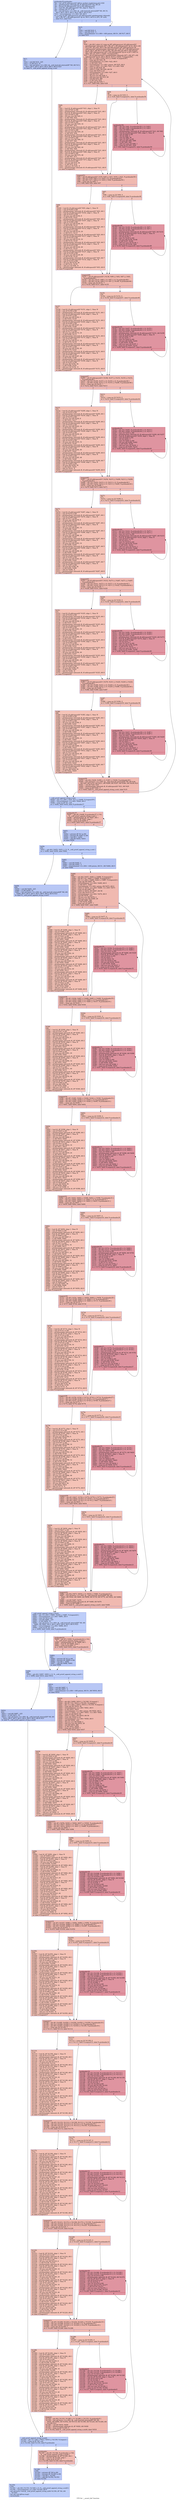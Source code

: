 digraph "CFG for '__assert_fail' function" {
	label="CFG for '__assert_fail' function";

	Node0x5563af2b0730 [shape=record,color="#3d50c3ff", style=filled, fillcolor="#6c8ff170",label="{.preheader52.preheader:\l  %4 = tail call i8 addrspace(4)* @llvm.amdgcn.implicitarg.ptr() #20\l  %5 = getelementptr inbounds i8, i8 addrspace(4)* %4, i64 24\l  %6 = bitcast i8 addrspace(4)* %5 to i64 addrspace(4)*\l  %7 = load i64, i64 addrspace(4)* %6, align 8, !tbaa !4\l  %8 = inttoptr i64 %7 to i8*\l  %9 = tail call fastcc \<2 x i64\> @__ockl_hostcall_internal(i8* %8, i64 33,\l... i64 0, i64 0, i64 0, i64 0, i64 0, i64 0, i64 0) #23\l  %10 = extractelement \<2 x i64\> %9, i64 0\l  br i1 icmp eq (i8* addrspacecast (i8 addrspace(4)* getelementptr inbounds\l... ([47 x i8], [47 x i8] addrspace(4)* @.str, i64 0, i64 0) to i8*), i8* null),\l... label %11, label %15\l|{<s0>T|<s1>F}}"];
	Node0x5563af2b0730:s0 -> Node0x5563af2b2fa0;
	Node0x5563af2b0730:s1 -> Node0x5563af2b3030;
	Node0x5563af2b2fa0 [shape=record,color="#3d50c3ff", style=filled, fillcolor="#5f7fe870",label="{%11:\l11:                                               \l  %12 = and i64 %10, -225\l  %13 = or i64 %12, 32\l  %14 = tail call fastcc \<2 x i64\> @__ockl_hostcall_internal(i8* %8, i64 %13,\l... i64 0, i64 0, i64 0, i64 0, i64 0, i64 0, i64 0) #23\l  br label %__ockl_printf_append_string_n.exit\l}"];
	Node0x5563af2b2fa0 -> Node0x5563af2b34a0;
	Node0x5563af2b3030 [shape=record,color="#3d50c3ff", style=filled, fillcolor="#5f7fe870",label="{%15:\l15:                                               \l  %16 = and i64 %10, 2\l  %17 = and i64 %10, -3\l  %18 = insertelement \<2 x i64\> \<i64 poison, i64 0\>, i64 %17, i64 0\l  br label %19\l}"];
	Node0x5563af2b3030 -> Node0x5563af2b3e30;
	Node0x5563af2b3e30 [shape=record,color="#3d50c3ff", style=filled, fillcolor="#de614d70",label="{%19:\l19:                                               \l  %20 = phi i64 [ select (i1 icmp eq (i8* addrspacecast (i8 addrspace(4)*\l... getelementptr inbounds ([47 x i8], [47 x i8] addrspace(4)* @.str, i64 0, i64\l... 0) to i8*), i8* null), i64 0, i64 add (i64 ptrtoint (i8* addrspacecast (i8\l... addrspace(4)* getelementptr inbounds ([47 x i8], [47 x i8] addrspace(4)*\l... @.str, i64 0, i64 46) to i8*) to i64), i64 add (i64 sub (i64 0, i64 ptrtoint\l... ([47 x i8]* addrspacecast ([47 x i8] addrspace(4)* @.str to [47 x i8]*) to\l... i64)), i64 1))), %15 ], [ %441, %.loopexit39 ]\l  %21 = phi i8 addrspace(4)* [ getelementptr inbounds ([47 x i8], [47 x i8]\l... addrspace(4)* @.str, i64 0, i64 0), %15 ], [ %442, %.loopexit39 ]\l  %22 = phi \<2 x i64\> [ %18, %15 ], [ %440, %.loopexit39 ]\l  %23 = icmp ugt i64 %20, 56\l  %24 = extractelement \<2 x i64\> %22, i64 0\l  %25 = or i64 %24, %16\l  %26 = insertelement \<2 x i64\> poison, i64 %25, i64 0\l  %27 = select i1 %23, \<2 x i64\> %22, \<2 x i64\> %26\l  %28 = icmp ult i64 %20, 56\l  %29 = select i1 %28, i64 %20, i64 56\l  %30 = trunc i64 %29 to i32\l  %31 = extractelement \<2 x i64\> %27, i64 0\l  %32 = and i64 %31, -225\l  %33 = shl nuw nsw i64 %29, 2\l  %34 = add nuw nsw i64 %33, 28\l  %35 = and i64 %34, 480\l  %36 = or i64 %32, %35\l  %37 = icmp ugt i32 %30, 7\l  br i1 %37, label %40, label %38\l|{<s0>T|<s1>F}}"];
	Node0x5563af2b3e30:s0 -> Node0x5563af2b5170;
	Node0x5563af2b3e30:s1 -> Node0x5563af2b5200;
	Node0x5563af2b5200 [shape=record,color="#3d50c3ff", style=filled, fillcolor="#e8765c70",label="{%38:\l38:                                               \l  %39 = icmp eq i32 %30, 0\l  br i1 %39, label %.loopexit51, label %.preheader50\l|{<s0>T|<s1>F}}"];
	Node0x5563af2b5200:s0 -> Node0x5563af2b5400;
	Node0x5563af2b5200:s1 -> Node0x5563af2b54e0;
	Node0x5563af2b5170 [shape=record,color="#3d50c3ff", style=filled, fillcolor="#e8765c70",label="{%40:\l40:                                               \l  %41 = load i8, i8 addrspace(4)* %21, align 1, !tbaa !8\l  %42 = zext i8 %41 to i64\l  %43 = getelementptr inbounds i8, i8 addrspace(4)* %21, i64 1\l  %44 = load i8, i8 addrspace(4)* %43, align 1, !tbaa !8\l  %45 = zext i8 %44 to i64\l  %46 = shl nuw nsw i64 %45, 8\l  %47 = or i64 %46, %42\l  %48 = getelementptr inbounds i8, i8 addrspace(4)* %21, i64 2\l  %49 = load i8, i8 addrspace(4)* %48, align 1, !tbaa !8\l  %50 = zext i8 %49 to i64\l  %51 = shl nuw nsw i64 %50, 16\l  %52 = or i64 %47, %51\l  %53 = getelementptr inbounds i8, i8 addrspace(4)* %21, i64 3\l  %54 = load i8, i8 addrspace(4)* %53, align 1, !tbaa !8\l  %55 = zext i8 %54 to i64\l  %56 = shl nuw nsw i64 %55, 24\l  %57 = or i64 %52, %56\l  %58 = getelementptr inbounds i8, i8 addrspace(4)* %21, i64 4\l  %59 = load i8, i8 addrspace(4)* %58, align 1, !tbaa !8\l  %60 = zext i8 %59 to i64\l  %61 = shl nuw nsw i64 %60, 32\l  %62 = or i64 %57, %61\l  %63 = getelementptr inbounds i8, i8 addrspace(4)* %21, i64 5\l  %64 = load i8, i8 addrspace(4)* %63, align 1, !tbaa !8\l  %65 = zext i8 %64 to i64\l  %66 = shl nuw nsw i64 %65, 40\l  %67 = or i64 %62, %66\l  %68 = getelementptr inbounds i8, i8 addrspace(4)* %21, i64 6\l  %69 = load i8, i8 addrspace(4)* %68, align 1, !tbaa !8\l  %70 = zext i8 %69 to i64\l  %71 = shl nuw nsw i64 %70, 48\l  %72 = or i64 %67, %71\l  %73 = getelementptr inbounds i8, i8 addrspace(4)* %21, i64 7\l  %74 = load i8, i8 addrspace(4)* %73, align 1, !tbaa !8\l  %75 = zext i8 %74 to i64\l  %76 = shl nuw i64 %75, 56\l  %77 = or i64 %72, %76\l  %78 = add nsw i32 %30, -8\l  %79 = getelementptr inbounds i8, i8 addrspace(4)* %21, i64 8\l  br label %.loopexit51\l}"];
	Node0x5563af2b5170 -> Node0x5563af2b5400;
	Node0x5563af2b54e0 [shape=record,color="#b70d28ff", style=filled, fillcolor="#b70d2870",label="{.preheader50:                                     \l  %80 = phi i32 [ %91, %.preheader50 ], [ 0, %38 ]\l  %81 = phi i64 [ %90, %.preheader50 ], [ 0, %38 ]\l  %82 = zext i32 %80 to i64\l  %83 = getelementptr inbounds i8, i8 addrspace(4)* %21, i64 %82\l  %84 = load i8, i8 addrspace(4)* %83, align 1, !tbaa !8\l  %85 = zext i8 %84 to i64\l  %86 = shl i32 %80, 3\l  %87 = and i32 %86, 56\l  %88 = zext i32 %87 to i64\l  %89 = shl nuw i64 %85, %88\l  %90 = or i64 %89, %81\l  %91 = add nuw nsw i32 %80, 1\l  %92 = icmp eq i32 %91, %30\l  br i1 %92, label %.loopexit51, label %.preheader50\l|{<s0>T|<s1>F}}"];
	Node0x5563af2b54e0:s0 -> Node0x5563af2b5400;
	Node0x5563af2b54e0:s1 -> Node0x5563af2b54e0;
	Node0x5563af2b5400 [shape=record,color="#3d50c3ff", style=filled, fillcolor="#de614d70",label="{.loopexit51:                                      \l  %93 = phi i8 addrspace(4)* [ %79, %40 ], [ %21, %38 ], [ %21, %.preheader50 ]\l  %94 = phi i32 [ %78, %40 ], [ 0, %38 ], [ 0, %.preheader50 ]\l  %95 = phi i64 [ %77, %40 ], [ 0, %38 ], [ %90, %.preheader50 ]\l  %96 = icmp ugt i32 %94, 7\l  br i1 %96, label %99, label %97\l|{<s0>T|<s1>F}}"];
	Node0x5563af2b5400:s0 -> Node0x5563af2b83b0;
	Node0x5563af2b5400:s1 -> Node0x5563af2b8400;
	Node0x5563af2b8400 [shape=record,color="#3d50c3ff", style=filled, fillcolor="#e8765c70",label="{%97:\l97:                                               \l  %98 = icmp eq i32 %94, 0\l  br i1 %98, label %.loopexit49, label %.preheader48\l|{<s0>T|<s1>F}}"];
	Node0x5563af2b8400:s0 -> Node0x5563af2b8590;
	Node0x5563af2b8400:s1 -> Node0x5563af2b85e0;
	Node0x5563af2b83b0 [shape=record,color="#3d50c3ff", style=filled, fillcolor="#e8765c70",label="{%99:\l99:                                               \l  %100 = load i8, i8 addrspace(4)* %93, align 1, !tbaa !8\l  %101 = zext i8 %100 to i64\l  %102 = getelementptr inbounds i8, i8 addrspace(4)* %93, i64 1\l  %103 = load i8, i8 addrspace(4)* %102, align 1, !tbaa !8\l  %104 = zext i8 %103 to i64\l  %105 = shl nuw nsw i64 %104, 8\l  %106 = or i64 %105, %101\l  %107 = getelementptr inbounds i8, i8 addrspace(4)* %93, i64 2\l  %108 = load i8, i8 addrspace(4)* %107, align 1, !tbaa !8\l  %109 = zext i8 %108 to i64\l  %110 = shl nuw nsw i64 %109, 16\l  %111 = or i64 %106, %110\l  %112 = getelementptr inbounds i8, i8 addrspace(4)* %93, i64 3\l  %113 = load i8, i8 addrspace(4)* %112, align 1, !tbaa !8\l  %114 = zext i8 %113 to i64\l  %115 = shl nuw nsw i64 %114, 24\l  %116 = or i64 %111, %115\l  %117 = getelementptr inbounds i8, i8 addrspace(4)* %93, i64 4\l  %118 = load i8, i8 addrspace(4)* %117, align 1, !tbaa !8\l  %119 = zext i8 %118 to i64\l  %120 = shl nuw nsw i64 %119, 32\l  %121 = or i64 %116, %120\l  %122 = getelementptr inbounds i8, i8 addrspace(4)* %93, i64 5\l  %123 = load i8, i8 addrspace(4)* %122, align 1, !tbaa !8\l  %124 = zext i8 %123 to i64\l  %125 = shl nuw nsw i64 %124, 40\l  %126 = or i64 %121, %125\l  %127 = getelementptr inbounds i8, i8 addrspace(4)* %93, i64 6\l  %128 = load i8, i8 addrspace(4)* %127, align 1, !tbaa !8\l  %129 = zext i8 %128 to i64\l  %130 = shl nuw nsw i64 %129, 48\l  %131 = or i64 %126, %130\l  %132 = getelementptr inbounds i8, i8 addrspace(4)* %93, i64 7\l  %133 = load i8, i8 addrspace(4)* %132, align 1, !tbaa !8\l  %134 = zext i8 %133 to i64\l  %135 = shl nuw i64 %134, 56\l  %136 = or i64 %131, %135\l  %137 = add nsw i32 %94, -8\l  %138 = getelementptr inbounds i8, i8 addrspace(4)* %93, i64 8\l  br label %.loopexit49\l}"];
	Node0x5563af2b83b0 -> Node0x5563af2b8590;
	Node0x5563af2b85e0 [shape=record,color="#b70d28ff", style=filled, fillcolor="#b70d2870",label="{.preheader48:                                     \l  %139 = phi i32 [ %149, %.preheader48 ], [ 0, %97 ]\l  %140 = phi i64 [ %148, %.preheader48 ], [ 0, %97 ]\l  %141 = zext i32 %139 to i64\l  %142 = getelementptr inbounds i8, i8 addrspace(4)* %93, i64 %141\l  %143 = load i8, i8 addrspace(4)* %142, align 1, !tbaa !8\l  %144 = zext i8 %143 to i64\l  %145 = shl i32 %139, 3\l  %146 = zext i32 %145 to i64\l  %147 = shl nuw i64 %144, %146\l  %148 = or i64 %147, %140\l  %149 = add nuw nsw i32 %139, 1\l  %150 = icmp eq i32 %149, %94\l  br i1 %150, label %.loopexit49, label %.preheader48\l|{<s0>T|<s1>F}}"];
	Node0x5563af2b85e0:s0 -> Node0x5563af2b8590;
	Node0x5563af2b85e0:s1 -> Node0x5563af2b85e0;
	Node0x5563af2b8590 [shape=record,color="#3d50c3ff", style=filled, fillcolor="#de614d70",label="{.loopexit49:                                      \l  %151 = phi i8 addrspace(4)* [ %138, %99 ], [ %93, %97 ], [ %93,\l... %.preheader48 ]\l  %152 = phi i32 [ %137, %99 ], [ 0, %97 ], [ 0, %.preheader48 ]\l  %153 = phi i64 [ %136, %99 ], [ 0, %97 ], [ %148, %.preheader48 ]\l  %154 = icmp ugt i32 %152, 7\l  br i1 %154, label %157, label %155\l|{<s0>T|<s1>F}}"];
	Node0x5563af2b8590:s0 -> Node0x5563af2baea0;
	Node0x5563af2b8590:s1 -> Node0x5563af2baef0;
	Node0x5563af2baef0 [shape=record,color="#3d50c3ff", style=filled, fillcolor="#e8765c70",label="{%155:\l155:                                              \l  %156 = icmp eq i32 %152, 0\l  br i1 %156, label %.loopexit47, label %.preheader46\l|{<s0>T|<s1>F}}"];
	Node0x5563af2baef0:s0 -> Node0x5563af2bb080;
	Node0x5563af2baef0:s1 -> Node0x5563af2bb0d0;
	Node0x5563af2baea0 [shape=record,color="#3d50c3ff", style=filled, fillcolor="#e8765c70",label="{%157:\l157:                                              \l  %158 = load i8, i8 addrspace(4)* %151, align 1, !tbaa !8\l  %159 = zext i8 %158 to i64\l  %160 = getelementptr inbounds i8, i8 addrspace(4)* %151, i64 1\l  %161 = load i8, i8 addrspace(4)* %160, align 1, !tbaa !8\l  %162 = zext i8 %161 to i64\l  %163 = shl nuw nsw i64 %162, 8\l  %164 = or i64 %163, %159\l  %165 = getelementptr inbounds i8, i8 addrspace(4)* %151, i64 2\l  %166 = load i8, i8 addrspace(4)* %165, align 1, !tbaa !8\l  %167 = zext i8 %166 to i64\l  %168 = shl nuw nsw i64 %167, 16\l  %169 = or i64 %164, %168\l  %170 = getelementptr inbounds i8, i8 addrspace(4)* %151, i64 3\l  %171 = load i8, i8 addrspace(4)* %170, align 1, !tbaa !8\l  %172 = zext i8 %171 to i64\l  %173 = shl nuw nsw i64 %172, 24\l  %174 = or i64 %169, %173\l  %175 = getelementptr inbounds i8, i8 addrspace(4)* %151, i64 4\l  %176 = load i8, i8 addrspace(4)* %175, align 1, !tbaa !8\l  %177 = zext i8 %176 to i64\l  %178 = shl nuw nsw i64 %177, 32\l  %179 = or i64 %174, %178\l  %180 = getelementptr inbounds i8, i8 addrspace(4)* %151, i64 5\l  %181 = load i8, i8 addrspace(4)* %180, align 1, !tbaa !8\l  %182 = zext i8 %181 to i64\l  %183 = shl nuw nsw i64 %182, 40\l  %184 = or i64 %179, %183\l  %185 = getelementptr inbounds i8, i8 addrspace(4)* %151, i64 6\l  %186 = load i8, i8 addrspace(4)* %185, align 1, !tbaa !8\l  %187 = zext i8 %186 to i64\l  %188 = shl nuw nsw i64 %187, 48\l  %189 = or i64 %184, %188\l  %190 = getelementptr inbounds i8, i8 addrspace(4)* %151, i64 7\l  %191 = load i8, i8 addrspace(4)* %190, align 1, !tbaa !8\l  %192 = zext i8 %191 to i64\l  %193 = shl nuw i64 %192, 56\l  %194 = or i64 %189, %193\l  %195 = add nsw i32 %152, -8\l  %196 = getelementptr inbounds i8, i8 addrspace(4)* %151, i64 8\l  br label %.loopexit47\l}"];
	Node0x5563af2baea0 -> Node0x5563af2bb080;
	Node0x5563af2bb0d0 [shape=record,color="#b70d28ff", style=filled, fillcolor="#b70d2870",label="{.preheader46:                                     \l  %197 = phi i32 [ %207, %.preheader46 ], [ 0, %155 ]\l  %198 = phi i64 [ %206, %.preheader46 ], [ 0, %155 ]\l  %199 = zext i32 %197 to i64\l  %200 = getelementptr inbounds i8, i8 addrspace(4)* %151, i64 %199\l  %201 = load i8, i8 addrspace(4)* %200, align 1, !tbaa !8\l  %202 = zext i8 %201 to i64\l  %203 = shl i32 %197, 3\l  %204 = zext i32 %203 to i64\l  %205 = shl nuw i64 %202, %204\l  %206 = or i64 %205, %198\l  %207 = add nuw nsw i32 %197, 1\l  %208 = icmp eq i32 %207, %152\l  br i1 %208, label %.loopexit47, label %.preheader46\l|{<s0>T|<s1>F}}"];
	Node0x5563af2bb0d0:s0 -> Node0x5563af2bb080;
	Node0x5563af2bb0d0:s1 -> Node0x5563af2bb0d0;
	Node0x5563af2bb080 [shape=record,color="#3d50c3ff", style=filled, fillcolor="#de614d70",label="{.loopexit47:                                      \l  %209 = phi i8 addrspace(4)* [ %196, %157 ], [ %151, %155 ], [ %151,\l... %.preheader46 ]\l  %210 = phi i32 [ %195, %157 ], [ 0, %155 ], [ 0, %.preheader46 ]\l  %211 = phi i64 [ %194, %157 ], [ 0, %155 ], [ %206, %.preheader46 ]\l  %212 = icmp ugt i32 %210, 7\l  br i1 %212, label %215, label %213\l|{<s0>T|<s1>F}}"];
	Node0x5563af2bb080:s0 -> Node0x5563af2bd150;
	Node0x5563af2bb080:s1 -> Node0x5563af2bd1a0;
	Node0x5563af2bd1a0 [shape=record,color="#3d50c3ff", style=filled, fillcolor="#e8765c70",label="{%213:\l213:                                              \l  %214 = icmp eq i32 %210, 0\l  br i1 %214, label %.loopexit45, label %.preheader44\l|{<s0>T|<s1>F}}"];
	Node0x5563af2bd1a0:s0 -> Node0x5563af2bd330;
	Node0x5563af2bd1a0:s1 -> Node0x5563af2bd380;
	Node0x5563af2bd150 [shape=record,color="#3d50c3ff", style=filled, fillcolor="#e8765c70",label="{%215:\l215:                                              \l  %216 = load i8, i8 addrspace(4)* %209, align 1, !tbaa !8\l  %217 = zext i8 %216 to i64\l  %218 = getelementptr inbounds i8, i8 addrspace(4)* %209, i64 1\l  %219 = load i8, i8 addrspace(4)* %218, align 1, !tbaa !8\l  %220 = zext i8 %219 to i64\l  %221 = shl nuw nsw i64 %220, 8\l  %222 = or i64 %221, %217\l  %223 = getelementptr inbounds i8, i8 addrspace(4)* %209, i64 2\l  %224 = load i8, i8 addrspace(4)* %223, align 1, !tbaa !8\l  %225 = zext i8 %224 to i64\l  %226 = shl nuw nsw i64 %225, 16\l  %227 = or i64 %222, %226\l  %228 = getelementptr inbounds i8, i8 addrspace(4)* %209, i64 3\l  %229 = load i8, i8 addrspace(4)* %228, align 1, !tbaa !8\l  %230 = zext i8 %229 to i64\l  %231 = shl nuw nsw i64 %230, 24\l  %232 = or i64 %227, %231\l  %233 = getelementptr inbounds i8, i8 addrspace(4)* %209, i64 4\l  %234 = load i8, i8 addrspace(4)* %233, align 1, !tbaa !8\l  %235 = zext i8 %234 to i64\l  %236 = shl nuw nsw i64 %235, 32\l  %237 = or i64 %232, %236\l  %238 = getelementptr inbounds i8, i8 addrspace(4)* %209, i64 5\l  %239 = load i8, i8 addrspace(4)* %238, align 1, !tbaa !8\l  %240 = zext i8 %239 to i64\l  %241 = shl nuw nsw i64 %240, 40\l  %242 = or i64 %237, %241\l  %243 = getelementptr inbounds i8, i8 addrspace(4)* %209, i64 6\l  %244 = load i8, i8 addrspace(4)* %243, align 1, !tbaa !8\l  %245 = zext i8 %244 to i64\l  %246 = shl nuw nsw i64 %245, 48\l  %247 = or i64 %242, %246\l  %248 = getelementptr inbounds i8, i8 addrspace(4)* %209, i64 7\l  %249 = load i8, i8 addrspace(4)* %248, align 1, !tbaa !8\l  %250 = zext i8 %249 to i64\l  %251 = shl nuw i64 %250, 56\l  %252 = or i64 %247, %251\l  %253 = add i32 %210, -8\l  %254 = getelementptr inbounds i8, i8 addrspace(4)* %209, i64 8\l  br label %.loopexit45\l}"];
	Node0x5563af2bd150 -> Node0x5563af2bd330;
	Node0x5563af2bd380 [shape=record,color="#b70d28ff", style=filled, fillcolor="#b70d2870",label="{.preheader44:                                     \l  %255 = phi i32 [ %265, %.preheader44 ], [ 0, %213 ]\l  %256 = phi i64 [ %264, %.preheader44 ], [ 0, %213 ]\l  %257 = zext i32 %255 to i64\l  %258 = getelementptr inbounds i8, i8 addrspace(4)* %209, i64 %257\l  %259 = load i8, i8 addrspace(4)* %258, align 1, !tbaa !8\l  %260 = zext i8 %259 to i64\l  %261 = shl i32 %255, 3\l  %262 = zext i32 %261 to i64\l  %263 = shl nuw i64 %260, %262\l  %264 = or i64 %263, %256\l  %265 = add nuw nsw i32 %255, 1\l  %266 = icmp eq i32 %265, %210\l  br i1 %266, label %.loopexit45, label %.preheader44\l|{<s0>T|<s1>F}}"];
	Node0x5563af2bd380:s0 -> Node0x5563af2bd330;
	Node0x5563af2bd380:s1 -> Node0x5563af2bd380;
	Node0x5563af2bd330 [shape=record,color="#3d50c3ff", style=filled, fillcolor="#de614d70",label="{.loopexit45:                                      \l  %267 = phi i8 addrspace(4)* [ %254, %215 ], [ %209, %213 ], [ %209,\l... %.preheader44 ]\l  %268 = phi i32 [ %253, %215 ], [ 0, %213 ], [ 0, %.preheader44 ]\l  %269 = phi i64 [ %252, %215 ], [ 0, %213 ], [ %264, %.preheader44 ]\l  %270 = icmp ugt i32 %268, 7\l  br i1 %270, label %273, label %271\l|{<s0>T|<s1>F}}"];
	Node0x5563af2bd330:s0 -> Node0x5563af2bfc40;
	Node0x5563af2bd330:s1 -> Node0x5563af2bfc90;
	Node0x5563af2bfc90 [shape=record,color="#3d50c3ff", style=filled, fillcolor="#e8765c70",label="{%271:\l271:                                              \l  %272 = icmp eq i32 %268, 0\l  br i1 %272, label %.loopexit43, label %.preheader42\l|{<s0>T|<s1>F}}"];
	Node0x5563af2bfc90:s0 -> Node0x5563af2bfe20;
	Node0x5563af2bfc90:s1 -> Node0x5563af2bfe70;
	Node0x5563af2bfc40 [shape=record,color="#3d50c3ff", style=filled, fillcolor="#e8765c70",label="{%273:\l273:                                              \l  %274 = load i8, i8 addrspace(4)* %267, align 1, !tbaa !8\l  %275 = zext i8 %274 to i64\l  %276 = getelementptr inbounds i8, i8 addrspace(4)* %267, i64 1\l  %277 = load i8, i8 addrspace(4)* %276, align 1, !tbaa !8\l  %278 = zext i8 %277 to i64\l  %279 = shl nuw nsw i64 %278, 8\l  %280 = or i64 %279, %275\l  %281 = getelementptr inbounds i8, i8 addrspace(4)* %267, i64 2\l  %282 = load i8, i8 addrspace(4)* %281, align 1, !tbaa !8\l  %283 = zext i8 %282 to i64\l  %284 = shl nuw nsw i64 %283, 16\l  %285 = or i64 %280, %284\l  %286 = getelementptr inbounds i8, i8 addrspace(4)* %267, i64 3\l  %287 = load i8, i8 addrspace(4)* %286, align 1, !tbaa !8\l  %288 = zext i8 %287 to i64\l  %289 = shl nuw nsw i64 %288, 24\l  %290 = or i64 %285, %289\l  %291 = getelementptr inbounds i8, i8 addrspace(4)* %267, i64 4\l  %292 = load i8, i8 addrspace(4)* %291, align 1, !tbaa !8\l  %293 = zext i8 %292 to i64\l  %294 = shl nuw nsw i64 %293, 32\l  %295 = or i64 %290, %294\l  %296 = getelementptr inbounds i8, i8 addrspace(4)* %267, i64 5\l  %297 = load i8, i8 addrspace(4)* %296, align 1, !tbaa !8\l  %298 = zext i8 %297 to i64\l  %299 = shl nuw nsw i64 %298, 40\l  %300 = or i64 %295, %299\l  %301 = getelementptr inbounds i8, i8 addrspace(4)* %267, i64 6\l  %302 = load i8, i8 addrspace(4)* %301, align 1, !tbaa !8\l  %303 = zext i8 %302 to i64\l  %304 = shl nuw nsw i64 %303, 48\l  %305 = or i64 %300, %304\l  %306 = getelementptr inbounds i8, i8 addrspace(4)* %267, i64 7\l  %307 = load i8, i8 addrspace(4)* %306, align 1, !tbaa !8\l  %308 = zext i8 %307 to i64\l  %309 = shl nuw i64 %308, 56\l  %310 = or i64 %305, %309\l  %311 = add i32 %268, -8\l  %312 = getelementptr inbounds i8, i8 addrspace(4)* %267, i64 8\l  br label %.loopexit43\l}"];
	Node0x5563af2bfc40 -> Node0x5563af2bfe20;
	Node0x5563af2bfe70 [shape=record,color="#b70d28ff", style=filled, fillcolor="#b70d2870",label="{.preheader42:                                     \l  %313 = phi i32 [ %323, %.preheader42 ], [ 0, %271 ]\l  %314 = phi i64 [ %322, %.preheader42 ], [ 0, %271 ]\l  %315 = zext i32 %313 to i64\l  %316 = getelementptr inbounds i8, i8 addrspace(4)* %267, i64 %315\l  %317 = load i8, i8 addrspace(4)* %316, align 1, !tbaa !8\l  %318 = zext i8 %317 to i64\l  %319 = shl i32 %313, 3\l  %320 = zext i32 %319 to i64\l  %321 = shl nuw i64 %318, %320\l  %322 = or i64 %321, %314\l  %323 = add nuw nsw i32 %313, 1\l  %324 = icmp eq i32 %323, %268\l  br i1 %324, label %.loopexit43, label %.preheader42\l|{<s0>T|<s1>F}}"];
	Node0x5563af2bfe70:s0 -> Node0x5563af2bfe20;
	Node0x5563af2bfe70:s1 -> Node0x5563af2bfe70;
	Node0x5563af2bfe20 [shape=record,color="#3d50c3ff", style=filled, fillcolor="#de614d70",label="{.loopexit43:                                      \l  %325 = phi i8 addrspace(4)* [ %312, %273 ], [ %267, %271 ], [ %267,\l... %.preheader42 ]\l  %326 = phi i32 [ %311, %273 ], [ 0, %271 ], [ 0, %.preheader42 ]\l  %327 = phi i64 [ %310, %273 ], [ 0, %271 ], [ %322, %.preheader42 ]\l  %328 = icmp ugt i32 %326, 7\l  br i1 %328, label %331, label %329\l|{<s0>T|<s1>F}}"];
	Node0x5563af2bfe20:s0 -> Node0x5563af2c2060;
	Node0x5563af2bfe20:s1 -> Node0x5563af2c20b0;
	Node0x5563af2c20b0 [shape=record,color="#3d50c3ff", style=filled, fillcolor="#e8765c70",label="{%329:\l329:                                              \l  %330 = icmp eq i32 %326, 0\l  br i1 %330, label %.loopexit41, label %.preheader40\l|{<s0>T|<s1>F}}"];
	Node0x5563af2c20b0:s0 -> Node0x5563af2c2240;
	Node0x5563af2c20b0:s1 -> Node0x5563af2c2290;
	Node0x5563af2c2060 [shape=record,color="#3d50c3ff", style=filled, fillcolor="#e8765c70",label="{%331:\l331:                                              \l  %332 = load i8, i8 addrspace(4)* %325, align 1, !tbaa !8\l  %333 = zext i8 %332 to i64\l  %334 = getelementptr inbounds i8, i8 addrspace(4)* %325, i64 1\l  %335 = load i8, i8 addrspace(4)* %334, align 1, !tbaa !8\l  %336 = zext i8 %335 to i64\l  %337 = shl nuw nsw i64 %336, 8\l  %338 = or i64 %337, %333\l  %339 = getelementptr inbounds i8, i8 addrspace(4)* %325, i64 2\l  %340 = load i8, i8 addrspace(4)* %339, align 1, !tbaa !8\l  %341 = zext i8 %340 to i64\l  %342 = shl nuw nsw i64 %341, 16\l  %343 = or i64 %338, %342\l  %344 = getelementptr inbounds i8, i8 addrspace(4)* %325, i64 3\l  %345 = load i8, i8 addrspace(4)* %344, align 1, !tbaa !8\l  %346 = zext i8 %345 to i64\l  %347 = shl nuw nsw i64 %346, 24\l  %348 = or i64 %343, %347\l  %349 = getelementptr inbounds i8, i8 addrspace(4)* %325, i64 4\l  %350 = load i8, i8 addrspace(4)* %349, align 1, !tbaa !8\l  %351 = zext i8 %350 to i64\l  %352 = shl nuw nsw i64 %351, 32\l  %353 = or i64 %348, %352\l  %354 = getelementptr inbounds i8, i8 addrspace(4)* %325, i64 5\l  %355 = load i8, i8 addrspace(4)* %354, align 1, !tbaa !8\l  %356 = zext i8 %355 to i64\l  %357 = shl nuw nsw i64 %356, 40\l  %358 = or i64 %353, %357\l  %359 = getelementptr inbounds i8, i8 addrspace(4)* %325, i64 6\l  %360 = load i8, i8 addrspace(4)* %359, align 1, !tbaa !8\l  %361 = zext i8 %360 to i64\l  %362 = shl nuw nsw i64 %361, 48\l  %363 = or i64 %358, %362\l  %364 = getelementptr inbounds i8, i8 addrspace(4)* %325, i64 7\l  %365 = load i8, i8 addrspace(4)* %364, align 1, !tbaa !8\l  %366 = zext i8 %365 to i64\l  %367 = shl nuw i64 %366, 56\l  %368 = or i64 %363, %367\l  %369 = add i32 %326, -8\l  %370 = getelementptr inbounds i8, i8 addrspace(4)* %325, i64 8\l  br label %.loopexit41\l}"];
	Node0x5563af2c2060 -> Node0x5563af2c2240;
	Node0x5563af2c2290 [shape=record,color="#b70d28ff", style=filled, fillcolor="#b70d2870",label="{.preheader40:                                     \l  %371 = phi i32 [ %381, %.preheader40 ], [ 0, %329 ]\l  %372 = phi i64 [ %380, %.preheader40 ], [ 0, %329 ]\l  %373 = zext i32 %371 to i64\l  %374 = getelementptr inbounds i8, i8 addrspace(4)* %325, i64 %373\l  %375 = load i8, i8 addrspace(4)* %374, align 1, !tbaa !8\l  %376 = zext i8 %375 to i64\l  %377 = shl i32 %371, 3\l  %378 = zext i32 %377 to i64\l  %379 = shl nuw i64 %376, %378\l  %380 = or i64 %379, %372\l  %381 = add nuw nsw i32 %371, 1\l  %382 = icmp eq i32 %381, %326\l  br i1 %382, label %.loopexit41, label %.preheader40\l|{<s0>T|<s1>F}}"];
	Node0x5563af2c2290:s0 -> Node0x5563af2c2240;
	Node0x5563af2c2290:s1 -> Node0x5563af2c2290;
	Node0x5563af2c2240 [shape=record,color="#3d50c3ff", style=filled, fillcolor="#de614d70",label="{.loopexit41:                                      \l  %383 = phi i8 addrspace(4)* [ %370, %331 ], [ %325, %329 ], [ %325,\l... %.preheader40 ]\l  %384 = phi i32 [ %369, %331 ], [ 0, %329 ], [ 0, %.preheader40 ]\l  %385 = phi i64 [ %368, %331 ], [ 0, %329 ], [ %380, %.preheader40 ]\l  %386 = icmp ugt i32 %384, 7\l  br i1 %386, label %389, label %387\l|{<s0>T|<s1>F}}"];
	Node0x5563af2c2240:s0 -> Node0x5563af2c53a0;
	Node0x5563af2c2240:s1 -> Node0x5563af2c53f0;
	Node0x5563af2c53f0 [shape=record,color="#3d50c3ff", style=filled, fillcolor="#e8765c70",label="{%387:\l387:                                              \l  %388 = icmp eq i32 %384, 0\l  br i1 %388, label %.loopexit39, label %.preheader38\l|{<s0>T|<s1>F}}"];
	Node0x5563af2c53f0:s0 -> Node0x5563af2b4220;
	Node0x5563af2c53f0:s1 -> Node0x5563af2c5580;
	Node0x5563af2c53a0 [shape=record,color="#3d50c3ff", style=filled, fillcolor="#e8765c70",label="{%389:\l389:                                              \l  %390 = load i8, i8 addrspace(4)* %383, align 1, !tbaa !8\l  %391 = zext i8 %390 to i64\l  %392 = getelementptr inbounds i8, i8 addrspace(4)* %383, i64 1\l  %393 = load i8, i8 addrspace(4)* %392, align 1, !tbaa !8\l  %394 = zext i8 %393 to i64\l  %395 = shl nuw nsw i64 %394, 8\l  %396 = or i64 %395, %391\l  %397 = getelementptr inbounds i8, i8 addrspace(4)* %383, i64 2\l  %398 = load i8, i8 addrspace(4)* %397, align 1, !tbaa !8\l  %399 = zext i8 %398 to i64\l  %400 = shl nuw nsw i64 %399, 16\l  %401 = or i64 %396, %400\l  %402 = getelementptr inbounds i8, i8 addrspace(4)* %383, i64 3\l  %403 = load i8, i8 addrspace(4)* %402, align 1, !tbaa !8\l  %404 = zext i8 %403 to i64\l  %405 = shl nuw nsw i64 %404, 24\l  %406 = or i64 %401, %405\l  %407 = getelementptr inbounds i8, i8 addrspace(4)* %383, i64 4\l  %408 = load i8, i8 addrspace(4)* %407, align 1, !tbaa !8\l  %409 = zext i8 %408 to i64\l  %410 = shl nuw nsw i64 %409, 32\l  %411 = or i64 %406, %410\l  %412 = getelementptr inbounds i8, i8 addrspace(4)* %383, i64 5\l  %413 = load i8, i8 addrspace(4)* %412, align 1, !tbaa !8\l  %414 = zext i8 %413 to i64\l  %415 = shl nuw nsw i64 %414, 40\l  %416 = or i64 %411, %415\l  %417 = getelementptr inbounds i8, i8 addrspace(4)* %383, i64 6\l  %418 = load i8, i8 addrspace(4)* %417, align 1, !tbaa !8\l  %419 = zext i8 %418 to i64\l  %420 = shl nuw nsw i64 %419, 48\l  %421 = or i64 %416, %420\l  %422 = getelementptr inbounds i8, i8 addrspace(4)* %383, i64 7\l  %423 = load i8, i8 addrspace(4)* %422, align 1, !tbaa !8\l  %424 = zext i8 %423 to i64\l  %425 = shl nuw i64 %424, 56\l  %426 = or i64 %421, %425\l  br label %.loopexit39\l}"];
	Node0x5563af2c53a0 -> Node0x5563af2b4220;
	Node0x5563af2c5580 [shape=record,color="#b70d28ff", style=filled, fillcolor="#b70d2870",label="{.preheader38:                                     \l  %427 = phi i32 [ %437, %.preheader38 ], [ 0, %387 ]\l  %428 = phi i64 [ %436, %.preheader38 ], [ 0, %387 ]\l  %429 = zext i32 %427 to i64\l  %430 = getelementptr inbounds i8, i8 addrspace(4)* %383, i64 %429\l  %431 = load i8, i8 addrspace(4)* %430, align 1, !tbaa !8\l  %432 = zext i8 %431 to i64\l  %433 = shl i32 %427, 3\l  %434 = zext i32 %433 to i64\l  %435 = shl nuw i64 %432, %434\l  %436 = or i64 %435, %428\l  %437 = add nuw nsw i32 %427, 1\l  %438 = icmp eq i32 %437, %384\l  br i1 %438, label %.loopexit39, label %.preheader38\l|{<s0>T|<s1>F}}"];
	Node0x5563af2c5580:s0 -> Node0x5563af2b4220;
	Node0x5563af2c5580:s1 -> Node0x5563af2c5580;
	Node0x5563af2b4220 [shape=record,color="#3d50c3ff", style=filled, fillcolor="#de614d70",label="{.loopexit39:                                      \l  %439 = phi i64 [ %426, %389 ], [ 0, %387 ], [ %436, %.preheader38 ]\l  %440 = tail call fastcc \<2 x i64\> @__ockl_hostcall_internal(i8* %8, i64 %36,\l... i64 %95, i64 %153, i64 %211, i64 %269, i64 %327, i64 %385, i64 %439) #23\l  %441 = sub i64 %20, %29\l  %442 = getelementptr inbounds i8, i8 addrspace(4)* %21, i64 %29\l  %443 = icmp eq i64 %441, 0\l  br i1 %443, label %__ockl_printf_append_string_n.exit, label %19\l|{<s0>T|<s1>F}}"];
	Node0x5563af2b4220:s0 -> Node0x5563af2b34a0;
	Node0x5563af2b4220:s1 -> Node0x5563af2b3e30;
	Node0x5563af2b34a0 [shape=record,color="#3d50c3ff", style=filled, fillcolor="#6c8ff170",label="{__ockl_printf_append_string_n.exit:               \l  %444 = phi \<2 x i64\> [ %14, %11 ], [ %440, %.loopexit39 ]\l  %445 = extractelement \<2 x i64\> %444, i64 0\l  %446 = icmp eq i8* %1, null\l  br i1 %446, label %456, label %.preheader37\l|{<s0>T|<s1>F}}"];
	Node0x5563af2b34a0:s0 -> Node0x5563af2c7680;
	Node0x5563af2b34a0:s1 -> Node0x5563af2c76d0;
	Node0x5563af2c76d0 [shape=record,color="#3d50c3ff", style=filled, fillcolor="#de614d70",label="{.preheader37:                                     \l  %447 = phi i8* [ %448, %.preheader37 ], [ %1,\l... %__ockl_printf_append_string_n.exit ]\l  %448 = getelementptr i8, i8* %447, i64 1\l  %449 = load i8, i8* %447, align 1\l  %450 = icmp eq i8 %449, 0\l  br i1 %450, label %451, label %.preheader37\l|{<s0>T|<s1>F}}"];
	Node0x5563af2c76d0:s0 -> Node0x5563af2c79c0;
	Node0x5563af2c76d0:s1 -> Node0x5563af2c76d0;
	Node0x5563af2c79c0 [shape=record,color="#3d50c3ff", style=filled, fillcolor="#5f7fe870",label="{%451:\l451:                                              \l  %452 = ptrtoint i8* %1 to i64\l  %453 = ptrtoint i8* %447 to i64\l  %454 = sub i64 1, %452\l  %455 = add i64 %454, %453\l  br label %456\l}"];
	Node0x5563af2c79c0 -> Node0x5563af2c7680;
	Node0x5563af2c7680 [shape=record,color="#3d50c3ff", style=filled, fillcolor="#6c8ff170",label="{%456:\l456:                                              \l  %457 = phi i64 [ %455, %451 ], [ 0, %__ockl_printf_append_string_n.exit ]\l  br i1 %446, label %458, label %462\l|{<s0>T|<s1>F}}"];
	Node0x5563af2c7680:s0 -> Node0x5563af2c7de0;
	Node0x5563af2c7680:s1 -> Node0x5563af2c7e30;
	Node0x5563af2c7de0 [shape=record,color="#3d50c3ff", style=filled, fillcolor="#5f7fe870",label="{%458:\l458:                                              \l  %459 = and i64 %445, -225\l  %460 = or i64 %459, 32\l  %461 = tail call fastcc \<2 x i64\> @__ockl_hostcall_internal(i8* %8, i64\l... %460, i64 0, i64 0, i64 0, i64 0, i64 0, i64 0, i64 0) #23\l  br label %__ockl_printf_append_string_n.exit5\l}"];
	Node0x5563af2c7de0 -> Node0x5563af2c8380;
	Node0x5563af2c7e30 [shape=record,color="#3d50c3ff", style=filled, fillcolor="#5f7fe870",label="{%462:\l462:                                              \l  %463 = and i64 %445, 2\l  %464 = and i64 %445, -3\l  %465 = insertelement \<2 x i64\> \<i64 poison, i64 0\>, i64 %464, i64 0\l  br label %466\l}"];
	Node0x5563af2c7e30 -> Node0x5563af2c8550;
	Node0x5563af2c8550 [shape=record,color="#3d50c3ff", style=filled, fillcolor="#de614d70",label="{%466:\l466:                                              \l  %467 = phi i64 [ %457, %462 ], [ %888, %.loopexit24 ]\l  %468 = phi i8* [ %1, %462 ], [ %889, %.loopexit24 ]\l  %469 = phi \<2 x i64\> [ %465, %462 ], [ %887, %.loopexit24 ]\l  %470 = icmp ugt i64 %467, 56\l  %471 = extractelement \<2 x i64\> %469, i64 0\l  %472 = or i64 %471, %463\l  %473 = insertelement \<2 x i64\> poison, i64 %472, i64 0\l  %474 = select i1 %470, \<2 x i64\> %469, \<2 x i64\> %473\l  %475 = icmp ult i64 %467, 56\l  %476 = select i1 %475, i64 %467, i64 56\l  %477 = trunc i64 %476 to i32\l  %478 = extractelement \<2 x i64\> %474, i64 0\l  %479 = and i64 %478, -225\l  %480 = shl nuw nsw i64 %476, 2\l  %481 = add nuw nsw i64 %480, 28\l  %482 = and i64 %481, 480\l  %483 = or i64 %479, %482\l  %484 = icmp ugt i32 %477, 7\l  br i1 %484, label %487, label %485\l|{<s0>T|<s1>F}}"];
	Node0x5563af2c8550:s0 -> Node0x5563af2c91b0;
	Node0x5563af2c8550:s1 -> Node0x5563af2c9200;
	Node0x5563af2c9200 [shape=record,color="#3d50c3ff", style=filled, fillcolor="#e8765c70",label="{%485:\l485:                                              \l  %486 = icmp eq i32 %477, 0\l  br i1 %486, label %.loopexit36, label %.preheader35\l|{<s0>T|<s1>F}}"];
	Node0x5563af2c9200:s0 -> Node0x5563af2c9390;
	Node0x5563af2c9200:s1 -> Node0x5563af2c9470;
	Node0x5563af2c91b0 [shape=record,color="#3d50c3ff", style=filled, fillcolor="#e8765c70",label="{%487:\l487:                                              \l  %488 = load i8, i8* %468, align 1, !tbaa !8\l  %489 = zext i8 %488 to i64\l  %490 = getelementptr inbounds i8, i8* %468, i64 1\l  %491 = load i8, i8* %490, align 1, !tbaa !8\l  %492 = zext i8 %491 to i64\l  %493 = shl nuw nsw i64 %492, 8\l  %494 = or i64 %493, %489\l  %495 = getelementptr inbounds i8, i8* %468, i64 2\l  %496 = load i8, i8* %495, align 1, !tbaa !8\l  %497 = zext i8 %496 to i64\l  %498 = shl nuw nsw i64 %497, 16\l  %499 = or i64 %494, %498\l  %500 = getelementptr inbounds i8, i8* %468, i64 3\l  %501 = load i8, i8* %500, align 1, !tbaa !8\l  %502 = zext i8 %501 to i64\l  %503 = shl nuw nsw i64 %502, 24\l  %504 = or i64 %499, %503\l  %505 = getelementptr inbounds i8, i8* %468, i64 4\l  %506 = load i8, i8* %505, align 1, !tbaa !8\l  %507 = zext i8 %506 to i64\l  %508 = shl nuw nsw i64 %507, 32\l  %509 = or i64 %504, %508\l  %510 = getelementptr inbounds i8, i8* %468, i64 5\l  %511 = load i8, i8* %510, align 1, !tbaa !8\l  %512 = zext i8 %511 to i64\l  %513 = shl nuw nsw i64 %512, 40\l  %514 = or i64 %509, %513\l  %515 = getelementptr inbounds i8, i8* %468, i64 6\l  %516 = load i8, i8* %515, align 1, !tbaa !8\l  %517 = zext i8 %516 to i64\l  %518 = shl nuw nsw i64 %517, 48\l  %519 = or i64 %514, %518\l  %520 = getelementptr inbounds i8, i8* %468, i64 7\l  %521 = load i8, i8* %520, align 1, !tbaa !8\l  %522 = zext i8 %521 to i64\l  %523 = shl nuw i64 %522, 56\l  %524 = or i64 %519, %523\l  %525 = add nsw i32 %477, -8\l  %526 = getelementptr inbounds i8, i8* %468, i64 8\l  br label %.loopexit36\l}"];
	Node0x5563af2c91b0 -> Node0x5563af2c9390;
	Node0x5563af2c9470 [shape=record,color="#b70d28ff", style=filled, fillcolor="#b70d2870",label="{.preheader35:                                     \l  %527 = phi i32 [ %538, %.preheader35 ], [ 0, %485 ]\l  %528 = phi i64 [ %537, %.preheader35 ], [ 0, %485 ]\l  %529 = zext i32 %527 to i64\l  %530 = getelementptr inbounds i8, i8* %468, i64 %529\l  %531 = load i8, i8* %530, align 1, !tbaa !8\l  %532 = zext i8 %531 to i64\l  %533 = shl i32 %527, 3\l  %534 = and i32 %533, 56\l  %535 = zext i32 %534 to i64\l  %536 = shl nuw i64 %532, %535\l  %537 = or i64 %536, %528\l  %538 = add nuw nsw i32 %527, 1\l  %539 = icmp eq i32 %538, %477\l  br i1 %539, label %.loopexit36, label %.preheader35\l|{<s0>T|<s1>F}}"];
	Node0x5563af2c9470:s0 -> Node0x5563af2c9390;
	Node0x5563af2c9470:s1 -> Node0x5563af2c9470;
	Node0x5563af2c9390 [shape=record,color="#3d50c3ff", style=filled, fillcolor="#de614d70",label="{.loopexit36:                                      \l  %540 = phi i8* [ %526, %487 ], [ %468, %485 ], [ %468, %.preheader35 ]\l  %541 = phi i32 [ %525, %487 ], [ 0, %485 ], [ 0, %.preheader35 ]\l  %542 = phi i64 [ %524, %487 ], [ 0, %485 ], [ %537, %.preheader35 ]\l  %543 = icmp ugt i32 %541, 7\l  br i1 %543, label %546, label %544\l|{<s0>T|<s1>F}}"];
	Node0x5563af2c9390:s0 -> Node0x5563af2cc5f0;
	Node0x5563af2c9390:s1 -> Node0x5563af2cc640;
	Node0x5563af2cc640 [shape=record,color="#3d50c3ff", style=filled, fillcolor="#e8765c70",label="{%544:\l544:                                              \l  %545 = icmp eq i32 %541, 0\l  br i1 %545, label %.loopexit34, label %.preheader33\l|{<s0>T|<s1>F}}"];
	Node0x5563af2cc640:s0 -> Node0x5563af2cc7d0;
	Node0x5563af2cc640:s1 -> Node0x5563af2cc820;
	Node0x5563af2cc5f0 [shape=record,color="#3d50c3ff", style=filled, fillcolor="#e8765c70",label="{%546:\l546:                                              \l  %547 = load i8, i8* %540, align 1, !tbaa !8\l  %548 = zext i8 %547 to i64\l  %549 = getelementptr inbounds i8, i8* %540, i64 1\l  %550 = load i8, i8* %549, align 1, !tbaa !8\l  %551 = zext i8 %550 to i64\l  %552 = shl nuw nsw i64 %551, 8\l  %553 = or i64 %552, %548\l  %554 = getelementptr inbounds i8, i8* %540, i64 2\l  %555 = load i8, i8* %554, align 1, !tbaa !8\l  %556 = zext i8 %555 to i64\l  %557 = shl nuw nsw i64 %556, 16\l  %558 = or i64 %553, %557\l  %559 = getelementptr inbounds i8, i8* %540, i64 3\l  %560 = load i8, i8* %559, align 1, !tbaa !8\l  %561 = zext i8 %560 to i64\l  %562 = shl nuw nsw i64 %561, 24\l  %563 = or i64 %558, %562\l  %564 = getelementptr inbounds i8, i8* %540, i64 4\l  %565 = load i8, i8* %564, align 1, !tbaa !8\l  %566 = zext i8 %565 to i64\l  %567 = shl nuw nsw i64 %566, 32\l  %568 = or i64 %563, %567\l  %569 = getelementptr inbounds i8, i8* %540, i64 5\l  %570 = load i8, i8* %569, align 1, !tbaa !8\l  %571 = zext i8 %570 to i64\l  %572 = shl nuw nsw i64 %571, 40\l  %573 = or i64 %568, %572\l  %574 = getelementptr inbounds i8, i8* %540, i64 6\l  %575 = load i8, i8* %574, align 1, !tbaa !8\l  %576 = zext i8 %575 to i64\l  %577 = shl nuw nsw i64 %576, 48\l  %578 = or i64 %573, %577\l  %579 = getelementptr inbounds i8, i8* %540, i64 7\l  %580 = load i8, i8* %579, align 1, !tbaa !8\l  %581 = zext i8 %580 to i64\l  %582 = shl nuw i64 %581, 56\l  %583 = or i64 %578, %582\l  %584 = add nsw i32 %541, -8\l  %585 = getelementptr inbounds i8, i8* %540, i64 8\l  br label %.loopexit34\l}"];
	Node0x5563af2cc5f0 -> Node0x5563af2cc7d0;
	Node0x5563af2cc820 [shape=record,color="#b70d28ff", style=filled, fillcolor="#b70d2870",label="{.preheader33:                                     \l  %586 = phi i32 [ %596, %.preheader33 ], [ 0, %544 ]\l  %587 = phi i64 [ %595, %.preheader33 ], [ 0, %544 ]\l  %588 = zext i32 %586 to i64\l  %589 = getelementptr inbounds i8, i8* %540, i64 %588\l  %590 = load i8, i8* %589, align 1, !tbaa !8\l  %591 = zext i8 %590 to i64\l  %592 = shl i32 %586, 3\l  %593 = zext i32 %592 to i64\l  %594 = shl nuw i64 %591, %593\l  %595 = or i64 %594, %587\l  %596 = add nuw nsw i32 %586, 1\l  %597 = icmp eq i32 %596, %541\l  br i1 %597, label %.loopexit34, label %.preheader33\l|{<s0>T|<s1>F}}"];
	Node0x5563af2cc820:s0 -> Node0x5563af2cc7d0;
	Node0x5563af2cc820:s1 -> Node0x5563af2cc820;
	Node0x5563af2cc7d0 [shape=record,color="#3d50c3ff", style=filled, fillcolor="#de614d70",label="{.loopexit34:                                      \l  %598 = phi i8* [ %585, %546 ], [ %540, %544 ], [ %540, %.preheader33 ]\l  %599 = phi i32 [ %584, %546 ], [ 0, %544 ], [ 0, %.preheader33 ]\l  %600 = phi i64 [ %583, %546 ], [ 0, %544 ], [ %595, %.preheader33 ]\l  %601 = icmp ugt i32 %599, 7\l  br i1 %601, label %604, label %602\l|{<s0>T|<s1>F}}"];
	Node0x5563af2cc7d0:s0 -> Node0x5563af2ce870;
	Node0x5563af2cc7d0:s1 -> Node0x5563af2ce8c0;
	Node0x5563af2ce8c0 [shape=record,color="#3d50c3ff", style=filled, fillcolor="#e8765c70",label="{%602:\l602:                                              \l  %603 = icmp eq i32 %599, 0\l  br i1 %603, label %.loopexit32, label %.preheader31\l|{<s0>T|<s1>F}}"];
	Node0x5563af2ce8c0:s0 -> Node0x5563af2cea50;
	Node0x5563af2ce8c0:s1 -> Node0x5563af2ceaa0;
	Node0x5563af2ce870 [shape=record,color="#3d50c3ff", style=filled, fillcolor="#e8765c70",label="{%604:\l604:                                              \l  %605 = load i8, i8* %598, align 1, !tbaa !8\l  %606 = zext i8 %605 to i64\l  %607 = getelementptr inbounds i8, i8* %598, i64 1\l  %608 = load i8, i8* %607, align 1, !tbaa !8\l  %609 = zext i8 %608 to i64\l  %610 = shl nuw nsw i64 %609, 8\l  %611 = or i64 %610, %606\l  %612 = getelementptr inbounds i8, i8* %598, i64 2\l  %613 = load i8, i8* %612, align 1, !tbaa !8\l  %614 = zext i8 %613 to i64\l  %615 = shl nuw nsw i64 %614, 16\l  %616 = or i64 %611, %615\l  %617 = getelementptr inbounds i8, i8* %598, i64 3\l  %618 = load i8, i8* %617, align 1, !tbaa !8\l  %619 = zext i8 %618 to i64\l  %620 = shl nuw nsw i64 %619, 24\l  %621 = or i64 %616, %620\l  %622 = getelementptr inbounds i8, i8* %598, i64 4\l  %623 = load i8, i8* %622, align 1, !tbaa !8\l  %624 = zext i8 %623 to i64\l  %625 = shl nuw nsw i64 %624, 32\l  %626 = or i64 %621, %625\l  %627 = getelementptr inbounds i8, i8* %598, i64 5\l  %628 = load i8, i8* %627, align 1, !tbaa !8\l  %629 = zext i8 %628 to i64\l  %630 = shl nuw nsw i64 %629, 40\l  %631 = or i64 %626, %630\l  %632 = getelementptr inbounds i8, i8* %598, i64 6\l  %633 = load i8, i8* %632, align 1, !tbaa !8\l  %634 = zext i8 %633 to i64\l  %635 = shl nuw nsw i64 %634, 48\l  %636 = or i64 %631, %635\l  %637 = getelementptr inbounds i8, i8* %598, i64 7\l  %638 = load i8, i8* %637, align 1, !tbaa !8\l  %639 = zext i8 %638 to i64\l  %640 = shl nuw i64 %639, 56\l  %641 = or i64 %636, %640\l  %642 = add nsw i32 %599, -8\l  %643 = getelementptr inbounds i8, i8* %598, i64 8\l  br label %.loopexit32\l}"];
	Node0x5563af2ce870 -> Node0x5563af2cea50;
	Node0x5563af2ceaa0 [shape=record,color="#b70d28ff", style=filled, fillcolor="#b70d2870",label="{.preheader31:                                     \l  %644 = phi i32 [ %654, %.preheader31 ], [ 0, %602 ]\l  %645 = phi i64 [ %653, %.preheader31 ], [ 0, %602 ]\l  %646 = zext i32 %644 to i64\l  %647 = getelementptr inbounds i8, i8* %598, i64 %646\l  %648 = load i8, i8* %647, align 1, !tbaa !8\l  %649 = zext i8 %648 to i64\l  %650 = shl i32 %644, 3\l  %651 = zext i32 %650 to i64\l  %652 = shl nuw i64 %649, %651\l  %653 = or i64 %652, %645\l  %654 = add nuw nsw i32 %644, 1\l  %655 = icmp eq i32 %654, %599\l  br i1 %655, label %.loopexit32, label %.preheader31\l|{<s0>T|<s1>F}}"];
	Node0x5563af2ceaa0:s0 -> Node0x5563af2cea50;
	Node0x5563af2ceaa0:s1 -> Node0x5563af2ceaa0;
	Node0x5563af2cea50 [shape=record,color="#3d50c3ff", style=filled, fillcolor="#de614d70",label="{.loopexit32:                                      \l  %656 = phi i8* [ %643, %604 ], [ %598, %602 ], [ %598, %.preheader31 ]\l  %657 = phi i32 [ %642, %604 ], [ 0, %602 ], [ 0, %.preheader31 ]\l  %658 = phi i64 [ %641, %604 ], [ 0, %602 ], [ %653, %.preheader31 ]\l  %659 = icmp ugt i32 %657, 7\l  br i1 %659, label %662, label %660\l|{<s0>T|<s1>F}}"];
	Node0x5563af2cea50:s0 -> Node0x5563af2d0e70;
	Node0x5563af2cea50:s1 -> Node0x5563af2d0ec0;
	Node0x5563af2d0ec0 [shape=record,color="#3d50c3ff", style=filled, fillcolor="#e8765c70",label="{%660:\l660:                                              \l  %661 = icmp eq i32 %657, 0\l  br i1 %661, label %.loopexit30, label %.preheader29\l|{<s0>T|<s1>F}}"];
	Node0x5563af2d0ec0:s0 -> Node0x5563af2d1050;
	Node0x5563af2d0ec0:s1 -> Node0x5563af2d10a0;
	Node0x5563af2d0e70 [shape=record,color="#3d50c3ff", style=filled, fillcolor="#e8765c70",label="{%662:\l662:                                              \l  %663 = load i8, i8* %656, align 1, !tbaa !8\l  %664 = zext i8 %663 to i64\l  %665 = getelementptr inbounds i8, i8* %656, i64 1\l  %666 = load i8, i8* %665, align 1, !tbaa !8\l  %667 = zext i8 %666 to i64\l  %668 = shl nuw nsw i64 %667, 8\l  %669 = or i64 %668, %664\l  %670 = getelementptr inbounds i8, i8* %656, i64 2\l  %671 = load i8, i8* %670, align 1, !tbaa !8\l  %672 = zext i8 %671 to i64\l  %673 = shl nuw nsw i64 %672, 16\l  %674 = or i64 %669, %673\l  %675 = getelementptr inbounds i8, i8* %656, i64 3\l  %676 = load i8, i8* %675, align 1, !tbaa !8\l  %677 = zext i8 %676 to i64\l  %678 = shl nuw nsw i64 %677, 24\l  %679 = or i64 %674, %678\l  %680 = getelementptr inbounds i8, i8* %656, i64 4\l  %681 = load i8, i8* %680, align 1, !tbaa !8\l  %682 = zext i8 %681 to i64\l  %683 = shl nuw nsw i64 %682, 32\l  %684 = or i64 %679, %683\l  %685 = getelementptr inbounds i8, i8* %656, i64 5\l  %686 = load i8, i8* %685, align 1, !tbaa !8\l  %687 = zext i8 %686 to i64\l  %688 = shl nuw nsw i64 %687, 40\l  %689 = or i64 %684, %688\l  %690 = getelementptr inbounds i8, i8* %656, i64 6\l  %691 = load i8, i8* %690, align 1, !tbaa !8\l  %692 = zext i8 %691 to i64\l  %693 = shl nuw nsw i64 %692, 48\l  %694 = or i64 %689, %693\l  %695 = getelementptr inbounds i8, i8* %656, i64 7\l  %696 = load i8, i8* %695, align 1, !tbaa !8\l  %697 = zext i8 %696 to i64\l  %698 = shl nuw i64 %697, 56\l  %699 = or i64 %694, %698\l  %700 = add i32 %657, -8\l  %701 = getelementptr inbounds i8, i8* %656, i64 8\l  br label %.loopexit30\l}"];
	Node0x5563af2d0e70 -> Node0x5563af2d1050;
	Node0x5563af2d10a0 [shape=record,color="#b70d28ff", style=filled, fillcolor="#b70d2870",label="{.preheader29:                                     \l  %702 = phi i32 [ %712, %.preheader29 ], [ 0, %660 ]\l  %703 = phi i64 [ %711, %.preheader29 ], [ 0, %660 ]\l  %704 = zext i32 %702 to i64\l  %705 = getelementptr inbounds i8, i8* %656, i64 %704\l  %706 = load i8, i8* %705, align 1, !tbaa !8\l  %707 = zext i8 %706 to i64\l  %708 = shl i32 %702, 3\l  %709 = zext i32 %708 to i64\l  %710 = shl nuw i64 %707, %709\l  %711 = or i64 %710, %703\l  %712 = add nuw nsw i32 %702, 1\l  %713 = icmp eq i32 %712, %657\l  br i1 %713, label %.loopexit30, label %.preheader29\l|{<s0>T|<s1>F}}"];
	Node0x5563af2d10a0:s0 -> Node0x5563af2d1050;
	Node0x5563af2d10a0:s1 -> Node0x5563af2d10a0;
	Node0x5563af2d1050 [shape=record,color="#3d50c3ff", style=filled, fillcolor="#de614d70",label="{.loopexit30:                                      \l  %714 = phi i8* [ %701, %662 ], [ %656, %660 ], [ %656, %.preheader29 ]\l  %715 = phi i32 [ %700, %662 ], [ 0, %660 ], [ 0, %.preheader29 ]\l  %716 = phi i64 [ %699, %662 ], [ 0, %660 ], [ %711, %.preheader29 ]\l  %717 = icmp ugt i32 %715, 7\l  br i1 %717, label %720, label %718\l|{<s0>T|<s1>F}}"];
	Node0x5563af2d1050:s0 -> Node0x5563af2c2f50;
	Node0x5563af2d1050:s1 -> Node0x5563af2c2fa0;
	Node0x5563af2c2fa0 [shape=record,color="#3d50c3ff", style=filled, fillcolor="#e8765c70",label="{%718:\l718:                                              \l  %719 = icmp eq i32 %715, 0\l  br i1 %719, label %.loopexit28, label %.preheader27\l|{<s0>T|<s1>F}}"];
	Node0x5563af2c2fa0:s0 -> Node0x5563af2c3130;
	Node0x5563af2c2fa0:s1 -> Node0x5563af2c3180;
	Node0x5563af2c2f50 [shape=record,color="#3d50c3ff", style=filled, fillcolor="#e8765c70",label="{%720:\l720:                                              \l  %721 = load i8, i8* %714, align 1, !tbaa !8\l  %722 = zext i8 %721 to i64\l  %723 = getelementptr inbounds i8, i8* %714, i64 1\l  %724 = load i8, i8* %723, align 1, !tbaa !8\l  %725 = zext i8 %724 to i64\l  %726 = shl nuw nsw i64 %725, 8\l  %727 = or i64 %726, %722\l  %728 = getelementptr inbounds i8, i8* %714, i64 2\l  %729 = load i8, i8* %728, align 1, !tbaa !8\l  %730 = zext i8 %729 to i64\l  %731 = shl nuw nsw i64 %730, 16\l  %732 = or i64 %727, %731\l  %733 = getelementptr inbounds i8, i8* %714, i64 3\l  %734 = load i8, i8* %733, align 1, !tbaa !8\l  %735 = zext i8 %734 to i64\l  %736 = shl nuw nsw i64 %735, 24\l  %737 = or i64 %732, %736\l  %738 = getelementptr inbounds i8, i8* %714, i64 4\l  %739 = load i8, i8* %738, align 1, !tbaa !8\l  %740 = zext i8 %739 to i64\l  %741 = shl nuw nsw i64 %740, 32\l  %742 = or i64 %737, %741\l  %743 = getelementptr inbounds i8, i8* %714, i64 5\l  %744 = load i8, i8* %743, align 1, !tbaa !8\l  %745 = zext i8 %744 to i64\l  %746 = shl nuw nsw i64 %745, 40\l  %747 = or i64 %742, %746\l  %748 = getelementptr inbounds i8, i8* %714, i64 6\l  %749 = load i8, i8* %748, align 1, !tbaa !8\l  %750 = zext i8 %749 to i64\l  %751 = shl nuw nsw i64 %750, 48\l  %752 = or i64 %747, %751\l  %753 = getelementptr inbounds i8, i8* %714, i64 7\l  %754 = load i8, i8* %753, align 1, !tbaa !8\l  %755 = zext i8 %754 to i64\l  %756 = shl nuw i64 %755, 56\l  %757 = or i64 %752, %756\l  %758 = add i32 %715, -8\l  %759 = getelementptr inbounds i8, i8* %714, i64 8\l  br label %.loopexit28\l}"];
	Node0x5563af2c2f50 -> Node0x5563af2c3130;
	Node0x5563af2c3180 [shape=record,color="#b70d28ff", style=filled, fillcolor="#b70d2870",label="{.preheader27:                                     \l  %760 = phi i32 [ %770, %.preheader27 ], [ 0, %718 ]\l  %761 = phi i64 [ %769, %.preheader27 ], [ 0, %718 ]\l  %762 = zext i32 %760 to i64\l  %763 = getelementptr inbounds i8, i8* %714, i64 %762\l  %764 = load i8, i8* %763, align 1, !tbaa !8\l  %765 = zext i8 %764 to i64\l  %766 = shl i32 %760, 3\l  %767 = zext i32 %766 to i64\l  %768 = shl nuw i64 %765, %767\l  %769 = or i64 %768, %761\l  %770 = add nuw nsw i32 %760, 1\l  %771 = icmp eq i32 %770, %715\l  br i1 %771, label %.loopexit28, label %.preheader27\l|{<s0>T|<s1>F}}"];
	Node0x5563af2c3180:s0 -> Node0x5563af2c3130;
	Node0x5563af2c3180:s1 -> Node0x5563af2c3180;
	Node0x5563af2c3130 [shape=record,color="#3d50c3ff", style=filled, fillcolor="#de614d70",label="{.loopexit28:                                      \l  %772 = phi i8* [ %759, %720 ], [ %714, %718 ], [ %714, %.preheader27 ]\l  %773 = phi i32 [ %758, %720 ], [ 0, %718 ], [ 0, %.preheader27 ]\l  %774 = phi i64 [ %757, %720 ], [ 0, %718 ], [ %769, %.preheader27 ]\l  %775 = icmp ugt i32 %773, 7\l  br i1 %775, label %778, label %776\l|{<s0>T|<s1>F}}"];
	Node0x5563af2c3130:s0 -> Node0x5563af2d73e0;
	Node0x5563af2c3130:s1 -> Node0x5563af2d7430;
	Node0x5563af2d7430 [shape=record,color="#3d50c3ff", style=filled, fillcolor="#e8765c70",label="{%776:\l776:                                              \l  %777 = icmp eq i32 %773, 0\l  br i1 %777, label %.loopexit26, label %.preheader25\l|{<s0>T|<s1>F}}"];
	Node0x5563af2d7430:s0 -> Node0x5563af2d75c0;
	Node0x5563af2d7430:s1 -> Node0x5563af2d7610;
	Node0x5563af2d73e0 [shape=record,color="#3d50c3ff", style=filled, fillcolor="#e8765c70",label="{%778:\l778:                                              \l  %779 = load i8, i8* %772, align 1, !tbaa !8\l  %780 = zext i8 %779 to i64\l  %781 = getelementptr inbounds i8, i8* %772, i64 1\l  %782 = load i8, i8* %781, align 1, !tbaa !8\l  %783 = zext i8 %782 to i64\l  %784 = shl nuw nsw i64 %783, 8\l  %785 = or i64 %784, %780\l  %786 = getelementptr inbounds i8, i8* %772, i64 2\l  %787 = load i8, i8* %786, align 1, !tbaa !8\l  %788 = zext i8 %787 to i64\l  %789 = shl nuw nsw i64 %788, 16\l  %790 = or i64 %785, %789\l  %791 = getelementptr inbounds i8, i8* %772, i64 3\l  %792 = load i8, i8* %791, align 1, !tbaa !8\l  %793 = zext i8 %792 to i64\l  %794 = shl nuw nsw i64 %793, 24\l  %795 = or i64 %790, %794\l  %796 = getelementptr inbounds i8, i8* %772, i64 4\l  %797 = load i8, i8* %796, align 1, !tbaa !8\l  %798 = zext i8 %797 to i64\l  %799 = shl nuw nsw i64 %798, 32\l  %800 = or i64 %795, %799\l  %801 = getelementptr inbounds i8, i8* %772, i64 5\l  %802 = load i8, i8* %801, align 1, !tbaa !8\l  %803 = zext i8 %802 to i64\l  %804 = shl nuw nsw i64 %803, 40\l  %805 = or i64 %800, %804\l  %806 = getelementptr inbounds i8, i8* %772, i64 6\l  %807 = load i8, i8* %806, align 1, !tbaa !8\l  %808 = zext i8 %807 to i64\l  %809 = shl nuw nsw i64 %808, 48\l  %810 = or i64 %805, %809\l  %811 = getelementptr inbounds i8, i8* %772, i64 7\l  %812 = load i8, i8* %811, align 1, !tbaa !8\l  %813 = zext i8 %812 to i64\l  %814 = shl nuw i64 %813, 56\l  %815 = or i64 %810, %814\l  %816 = add i32 %773, -8\l  %817 = getelementptr inbounds i8, i8* %772, i64 8\l  br label %.loopexit26\l}"];
	Node0x5563af2d73e0 -> Node0x5563af2d75c0;
	Node0x5563af2d7610 [shape=record,color="#b70d28ff", style=filled, fillcolor="#b70d2870",label="{.preheader25:                                     \l  %818 = phi i32 [ %828, %.preheader25 ], [ 0, %776 ]\l  %819 = phi i64 [ %827, %.preheader25 ], [ 0, %776 ]\l  %820 = zext i32 %818 to i64\l  %821 = getelementptr inbounds i8, i8* %772, i64 %820\l  %822 = load i8, i8* %821, align 1, !tbaa !8\l  %823 = zext i8 %822 to i64\l  %824 = shl i32 %818, 3\l  %825 = zext i32 %824 to i64\l  %826 = shl nuw i64 %823, %825\l  %827 = or i64 %826, %819\l  %828 = add nuw nsw i32 %818, 1\l  %829 = icmp eq i32 %828, %773\l  br i1 %829, label %.loopexit26, label %.preheader25\l|{<s0>T|<s1>F}}"];
	Node0x5563af2d7610:s0 -> Node0x5563af2d75c0;
	Node0x5563af2d7610:s1 -> Node0x5563af2d7610;
	Node0x5563af2d75c0 [shape=record,color="#3d50c3ff", style=filled, fillcolor="#de614d70",label="{.loopexit26:                                      \l  %830 = phi i8* [ %817, %778 ], [ %772, %776 ], [ %772, %.preheader25 ]\l  %831 = phi i32 [ %816, %778 ], [ 0, %776 ], [ 0, %.preheader25 ]\l  %832 = phi i64 [ %815, %778 ], [ 0, %776 ], [ %827, %.preheader25 ]\l  %833 = icmp ugt i32 %831, 7\l  br i1 %833, label %836, label %834\l|{<s0>T|<s1>F}}"];
	Node0x5563af2d75c0:s0 -> Node0x5563af2d9690;
	Node0x5563af2d75c0:s1 -> Node0x5563af2d96e0;
	Node0x5563af2d96e0 [shape=record,color="#3d50c3ff", style=filled, fillcolor="#e8765c70",label="{%834:\l834:                                              \l  %835 = icmp eq i32 %831, 0\l  br i1 %835, label %.loopexit24, label %.preheader23\l|{<s0>T|<s1>F}}"];
	Node0x5563af2d96e0:s0 -> Node0x5563af2c8610;
	Node0x5563af2d96e0:s1 -> Node0x5563af2d9870;
	Node0x5563af2d9690 [shape=record,color="#3d50c3ff", style=filled, fillcolor="#e8765c70",label="{%836:\l836:                                              \l  %837 = load i8, i8* %830, align 1, !tbaa !8\l  %838 = zext i8 %837 to i64\l  %839 = getelementptr inbounds i8, i8* %830, i64 1\l  %840 = load i8, i8* %839, align 1, !tbaa !8\l  %841 = zext i8 %840 to i64\l  %842 = shl nuw nsw i64 %841, 8\l  %843 = or i64 %842, %838\l  %844 = getelementptr inbounds i8, i8* %830, i64 2\l  %845 = load i8, i8* %844, align 1, !tbaa !8\l  %846 = zext i8 %845 to i64\l  %847 = shl nuw nsw i64 %846, 16\l  %848 = or i64 %843, %847\l  %849 = getelementptr inbounds i8, i8* %830, i64 3\l  %850 = load i8, i8* %849, align 1, !tbaa !8\l  %851 = zext i8 %850 to i64\l  %852 = shl nuw nsw i64 %851, 24\l  %853 = or i64 %848, %852\l  %854 = getelementptr inbounds i8, i8* %830, i64 4\l  %855 = load i8, i8* %854, align 1, !tbaa !8\l  %856 = zext i8 %855 to i64\l  %857 = shl nuw nsw i64 %856, 32\l  %858 = or i64 %853, %857\l  %859 = getelementptr inbounds i8, i8* %830, i64 5\l  %860 = load i8, i8* %859, align 1, !tbaa !8\l  %861 = zext i8 %860 to i64\l  %862 = shl nuw nsw i64 %861, 40\l  %863 = or i64 %858, %862\l  %864 = getelementptr inbounds i8, i8* %830, i64 6\l  %865 = load i8, i8* %864, align 1, !tbaa !8\l  %866 = zext i8 %865 to i64\l  %867 = shl nuw nsw i64 %866, 48\l  %868 = or i64 %863, %867\l  %869 = getelementptr inbounds i8, i8* %830, i64 7\l  %870 = load i8, i8* %869, align 1, !tbaa !8\l  %871 = zext i8 %870 to i64\l  %872 = shl nuw i64 %871, 56\l  %873 = or i64 %868, %872\l  br label %.loopexit24\l}"];
	Node0x5563af2d9690 -> Node0x5563af2c8610;
	Node0x5563af2d9870 [shape=record,color="#b70d28ff", style=filled, fillcolor="#b70d2870",label="{.preheader23:                                     \l  %874 = phi i32 [ %884, %.preheader23 ], [ 0, %834 ]\l  %875 = phi i64 [ %883, %.preheader23 ], [ 0, %834 ]\l  %876 = zext i32 %874 to i64\l  %877 = getelementptr inbounds i8, i8* %830, i64 %876\l  %878 = load i8, i8* %877, align 1, !tbaa !8\l  %879 = zext i8 %878 to i64\l  %880 = shl i32 %874, 3\l  %881 = zext i32 %880 to i64\l  %882 = shl nuw i64 %879, %881\l  %883 = or i64 %882, %875\l  %884 = add nuw nsw i32 %874, 1\l  %885 = icmp eq i32 %884, %831\l  br i1 %885, label %.loopexit24, label %.preheader23\l|{<s0>T|<s1>F}}"];
	Node0x5563af2d9870:s0 -> Node0x5563af2c8610;
	Node0x5563af2d9870:s1 -> Node0x5563af2d9870;
	Node0x5563af2c8610 [shape=record,color="#3d50c3ff", style=filled, fillcolor="#de614d70",label="{.loopexit24:                                      \l  %886 = phi i64 [ %873, %836 ], [ 0, %834 ], [ %883, %.preheader23 ]\l  %887 = tail call fastcc \<2 x i64\> @__ockl_hostcall_internal(i8* %8, i64\l... %483, i64 %542, i64 %600, i64 %658, i64 %716, i64 %774, i64 %832, i64 %886)\l... #23\l  %888 = sub i64 %467, %476\l  %889 = getelementptr inbounds i8, i8* %468, i64 %476\l  %890 = icmp eq i64 %888, 0\l  br i1 %890, label %__ockl_printf_append_string_n.exit5, label %466\l|{<s0>T|<s1>F}}"];
	Node0x5563af2c8610:s0 -> Node0x5563af2c8380;
	Node0x5563af2c8610:s1 -> Node0x5563af2c8550;
	Node0x5563af2c8380 [shape=record,color="#3d50c3ff", style=filled, fillcolor="#6c8ff170",label="{__ockl_printf_append_string_n.exit5:              \l  %891 = phi \<2 x i64\> [ %461, %458 ], [ %887, %.loopexit24 ]\l  %892 = extractelement \<2 x i64\> %891, i64 0\l  %893 = zext i32 %2 to i64\l  %894 = and i64 %892, -225\l  %895 = or i64 %894, 32\l  %896 = tail call fastcc \<2 x i64\> @__ockl_hostcall_internal(i8* %8, i64\l... %895, i64 %893, i64 0, i64 0, i64 0, i64 0, i64 0, i64 0) #23\l  %897 = extractelement \<2 x i64\> %896, i64 0\l  %898 = icmp eq i8* %3, null\l  br i1 %898, label %908, label %.preheader22\l|{<s0>T|<s1>F}}"];
	Node0x5563af2c8380:s0 -> Node0x5563af2dbd80;
	Node0x5563af2c8380:s1 -> Node0x5563af2dbdd0;
	Node0x5563af2dbdd0 [shape=record,color="#3d50c3ff", style=filled, fillcolor="#de614d70",label="{.preheader22:                                     \l  %899 = phi i8* [ %900, %.preheader22 ], [ %3,\l... %__ockl_printf_append_string_n.exit5 ]\l  %900 = getelementptr i8, i8* %899, i64 1\l  %901 = load i8, i8* %899, align 1\l  %902 = icmp eq i8 %901, 0\l  br i1 %902, label %903, label %.preheader22\l|{<s0>T|<s1>F}}"];
	Node0x5563af2dbdd0:s0 -> Node0x5563af2dc0c0;
	Node0x5563af2dbdd0:s1 -> Node0x5563af2dbdd0;
	Node0x5563af2dc0c0 [shape=record,color="#3d50c3ff", style=filled, fillcolor="#5f7fe870",label="{%903:\l903:                                              \l  %904 = ptrtoint i8* %3 to i64\l  %905 = ptrtoint i8* %899 to i64\l  %906 = sub i64 1, %904\l  %907 = add i64 %906, %905\l  br label %908\l}"];
	Node0x5563af2dc0c0 -> Node0x5563af2dbd80;
	Node0x5563af2dbd80 [shape=record,color="#3d50c3ff", style=filled, fillcolor="#6c8ff170",label="{%908:\l908:                                              \l  %909 = phi i64 [ %907, %903 ], [ 0, %__ockl_printf_append_string_n.exit5 ]\l  br i1 %898, label %910, label %914\l|{<s0>T|<s1>F}}"];
	Node0x5563af2dbd80:s0 -> Node0x5563af2dc4e0;
	Node0x5563af2dbd80:s1 -> Node0x5563af2dc530;
	Node0x5563af2dc4e0 [shape=record,color="#3d50c3ff", style=filled, fillcolor="#5f7fe870",label="{%910:\l910:                                              \l  %911 = and i64 %897, -225\l  %912 = or i64 %911, 32\l  %913 = tail call fastcc \<2 x i64\> @__ockl_hostcall_internal(i8* %8, i64\l... %912, i64 0, i64 0, i64 0, i64 0, i64 0, i64 0, i64 0) #23\l  br label %__ockl_printf_append_string_n.exit6\l}"];
	Node0x5563af2dc4e0 -> Node0x5563af2dca80;
	Node0x5563af2dc530 [shape=record,color="#3d50c3ff", style=filled, fillcolor="#5f7fe870",label="{%914:\l914:                                              \l  %915 = and i64 %897, 2\l  %916 = and i64 %897, -3\l  %917 = insertelement \<2 x i64\> \<i64 poison, i64 0\>, i64 %916, i64 0\l  br label %918\l}"];
	Node0x5563af2dc530 -> Node0x5563af2dcc50;
	Node0x5563af2dcc50 [shape=record,color="#3d50c3ff", style=filled, fillcolor="#de614d70",label="{%918:\l918:                                              \l  %919 = phi i64 [ %909, %914 ], [ %1340, %.loopexit ]\l  %920 = phi i8* [ %3, %914 ], [ %1341, %.loopexit ]\l  %921 = phi \<2 x i64\> [ %917, %914 ], [ %1339, %.loopexit ]\l  %922 = icmp ugt i64 %919, 56\l  %923 = extractelement \<2 x i64\> %921, i64 0\l  %924 = or i64 %923, %915\l  %925 = insertelement \<2 x i64\> poison, i64 %924, i64 0\l  %926 = select i1 %922, \<2 x i64\> %921, \<2 x i64\> %925\l  %927 = icmp ult i64 %919, 56\l  %928 = select i1 %927, i64 %919, i64 56\l  %929 = trunc i64 %928 to i32\l  %930 = extractelement \<2 x i64\> %926, i64 0\l  %931 = and i64 %930, -225\l  %932 = shl nuw nsw i64 %928, 2\l  %933 = add nuw nsw i64 %932, 28\l  %934 = and i64 %933, 480\l  %935 = or i64 %931, %934\l  %936 = icmp ugt i32 %929, 7\l  br i1 %936, label %939, label %937\l|{<s0>T|<s1>F}}"];
	Node0x5563af2dcc50:s0 -> Node0x5563af2dd880;
	Node0x5563af2dcc50:s1 -> Node0x5563af2dd8d0;
	Node0x5563af2dd8d0 [shape=record,color="#3d50c3ff", style=filled, fillcolor="#e8765c70",label="{%937:\l937:                                              \l  %938 = icmp eq i32 %929, 0\l  br i1 %938, label %.loopexit21, label %.preheader20\l|{<s0>T|<s1>F}}"];
	Node0x5563af2dd8d0:s0 -> Node0x5563af2dda60;
	Node0x5563af2dd8d0:s1 -> Node0x5563af2ddb40;
	Node0x5563af2dd880 [shape=record,color="#3d50c3ff", style=filled, fillcolor="#e8765c70",label="{%939:\l939:                                              \l  %940 = load i8, i8* %920, align 1, !tbaa !8\l  %941 = zext i8 %940 to i64\l  %942 = getelementptr inbounds i8, i8* %920, i64 1\l  %943 = load i8, i8* %942, align 1, !tbaa !8\l  %944 = zext i8 %943 to i64\l  %945 = shl nuw nsw i64 %944, 8\l  %946 = or i64 %945, %941\l  %947 = getelementptr inbounds i8, i8* %920, i64 2\l  %948 = load i8, i8* %947, align 1, !tbaa !8\l  %949 = zext i8 %948 to i64\l  %950 = shl nuw nsw i64 %949, 16\l  %951 = or i64 %946, %950\l  %952 = getelementptr inbounds i8, i8* %920, i64 3\l  %953 = load i8, i8* %952, align 1, !tbaa !8\l  %954 = zext i8 %953 to i64\l  %955 = shl nuw nsw i64 %954, 24\l  %956 = or i64 %951, %955\l  %957 = getelementptr inbounds i8, i8* %920, i64 4\l  %958 = load i8, i8* %957, align 1, !tbaa !8\l  %959 = zext i8 %958 to i64\l  %960 = shl nuw nsw i64 %959, 32\l  %961 = or i64 %956, %960\l  %962 = getelementptr inbounds i8, i8* %920, i64 5\l  %963 = load i8, i8* %962, align 1, !tbaa !8\l  %964 = zext i8 %963 to i64\l  %965 = shl nuw nsw i64 %964, 40\l  %966 = or i64 %961, %965\l  %967 = getelementptr inbounds i8, i8* %920, i64 6\l  %968 = load i8, i8* %967, align 1, !tbaa !8\l  %969 = zext i8 %968 to i64\l  %970 = shl nuw nsw i64 %969, 48\l  %971 = or i64 %966, %970\l  %972 = getelementptr inbounds i8, i8* %920, i64 7\l  %973 = load i8, i8* %972, align 1, !tbaa !8\l  %974 = zext i8 %973 to i64\l  %975 = shl nuw i64 %974, 56\l  %976 = or i64 %971, %975\l  %977 = add nsw i32 %929, -8\l  %978 = getelementptr inbounds i8, i8* %920, i64 8\l  br label %.loopexit21\l}"];
	Node0x5563af2dd880 -> Node0x5563af2dda60;
	Node0x5563af2ddb40 [shape=record,color="#b70d28ff", style=filled, fillcolor="#b70d2870",label="{.preheader20:                                     \l  %979 = phi i32 [ %990, %.preheader20 ], [ 0, %937 ]\l  %980 = phi i64 [ %989, %.preheader20 ], [ 0, %937 ]\l  %981 = zext i32 %979 to i64\l  %982 = getelementptr inbounds i8, i8* %920, i64 %981\l  %983 = load i8, i8* %982, align 1, !tbaa !8\l  %984 = zext i8 %983 to i64\l  %985 = shl i32 %979, 3\l  %986 = and i32 %985, 56\l  %987 = zext i32 %986 to i64\l  %988 = shl nuw i64 %984, %987\l  %989 = or i64 %988, %980\l  %990 = add nuw nsw i32 %979, 1\l  %991 = icmp eq i32 %990, %929\l  br i1 %991, label %.loopexit21, label %.preheader20\l|{<s0>T|<s1>F}}"];
	Node0x5563af2ddb40:s0 -> Node0x5563af2dda60;
	Node0x5563af2ddb40:s1 -> Node0x5563af2ddb40;
	Node0x5563af2dda60 [shape=record,color="#3d50c3ff", style=filled, fillcolor="#de614d70",label="{.loopexit21:                                      \l  %992 = phi i8* [ %978, %939 ], [ %920, %937 ], [ %920, %.preheader20 ]\l  %993 = phi i32 [ %977, %939 ], [ 0, %937 ], [ 0, %.preheader20 ]\l  %994 = phi i64 [ %976, %939 ], [ 0, %937 ], [ %989, %.preheader20 ]\l  %995 = icmp ugt i32 %993, 7\l  br i1 %995, label %998, label %996\l|{<s0>T|<s1>F}}"];
	Node0x5563af2dda60:s0 -> Node0x5563af2e04a0;
	Node0x5563af2dda60:s1 -> Node0x5563af2e04f0;
	Node0x5563af2e04f0 [shape=record,color="#3d50c3ff", style=filled, fillcolor="#e8765c70",label="{%996:\l996:                                              \l  %997 = icmp eq i32 %993, 0\l  br i1 %997, label %.loopexit19, label %.preheader18\l|{<s0>T|<s1>F}}"];
	Node0x5563af2e04f0:s0 -> Node0x5563af2e0680;
	Node0x5563af2e04f0:s1 -> Node0x5563af2e06d0;
	Node0x5563af2e04a0 [shape=record,color="#3d50c3ff", style=filled, fillcolor="#e8765c70",label="{%998:\l998:                                              \l  %999 = load i8, i8* %992, align 1, !tbaa !8\l  %1000 = zext i8 %999 to i64\l  %1001 = getelementptr inbounds i8, i8* %992, i64 1\l  %1002 = load i8, i8* %1001, align 1, !tbaa !8\l  %1003 = zext i8 %1002 to i64\l  %1004 = shl nuw nsw i64 %1003, 8\l  %1005 = or i64 %1004, %1000\l  %1006 = getelementptr inbounds i8, i8* %992, i64 2\l  %1007 = load i8, i8* %1006, align 1, !tbaa !8\l  %1008 = zext i8 %1007 to i64\l  %1009 = shl nuw nsw i64 %1008, 16\l  %1010 = or i64 %1005, %1009\l  %1011 = getelementptr inbounds i8, i8* %992, i64 3\l  %1012 = load i8, i8* %1011, align 1, !tbaa !8\l  %1013 = zext i8 %1012 to i64\l  %1014 = shl nuw nsw i64 %1013, 24\l  %1015 = or i64 %1010, %1014\l  %1016 = getelementptr inbounds i8, i8* %992, i64 4\l  %1017 = load i8, i8* %1016, align 1, !tbaa !8\l  %1018 = zext i8 %1017 to i64\l  %1019 = shl nuw nsw i64 %1018, 32\l  %1020 = or i64 %1015, %1019\l  %1021 = getelementptr inbounds i8, i8* %992, i64 5\l  %1022 = load i8, i8* %1021, align 1, !tbaa !8\l  %1023 = zext i8 %1022 to i64\l  %1024 = shl nuw nsw i64 %1023, 40\l  %1025 = or i64 %1020, %1024\l  %1026 = getelementptr inbounds i8, i8* %992, i64 6\l  %1027 = load i8, i8* %1026, align 1, !tbaa !8\l  %1028 = zext i8 %1027 to i64\l  %1029 = shl nuw nsw i64 %1028, 48\l  %1030 = or i64 %1025, %1029\l  %1031 = getelementptr inbounds i8, i8* %992, i64 7\l  %1032 = load i8, i8* %1031, align 1, !tbaa !8\l  %1033 = zext i8 %1032 to i64\l  %1034 = shl nuw i64 %1033, 56\l  %1035 = or i64 %1030, %1034\l  %1036 = add nsw i32 %993, -8\l  %1037 = getelementptr inbounds i8, i8* %992, i64 8\l  br label %.loopexit19\l}"];
	Node0x5563af2e04a0 -> Node0x5563af2e0680;
	Node0x5563af2e06d0 [shape=record,color="#b70d28ff", style=filled, fillcolor="#b70d2870",label="{.preheader18:                                     \l  %1038 = phi i32 [ %1048, %.preheader18 ], [ 0, %996 ]\l  %1039 = phi i64 [ %1047, %.preheader18 ], [ 0, %996 ]\l  %1040 = zext i32 %1038 to i64\l  %1041 = getelementptr inbounds i8, i8* %992, i64 %1040\l  %1042 = load i8, i8* %1041, align 1, !tbaa !8\l  %1043 = zext i8 %1042 to i64\l  %1044 = shl i32 %1038, 3\l  %1045 = zext i32 %1044 to i64\l  %1046 = shl nuw i64 %1043, %1045\l  %1047 = or i64 %1046, %1039\l  %1048 = add nuw nsw i32 %1038, 1\l  %1049 = icmp eq i32 %1048, %993\l  br i1 %1049, label %.loopexit19, label %.preheader18\l|{<s0>T|<s1>F}}"];
	Node0x5563af2e06d0:s0 -> Node0x5563af2e0680;
	Node0x5563af2e06d0:s1 -> Node0x5563af2e06d0;
	Node0x5563af2e0680 [shape=record,color="#3d50c3ff", style=filled, fillcolor="#de614d70",label="{.loopexit19:                                      \l  %1050 = phi i8* [ %1037, %998 ], [ %992, %996 ], [ %992, %.preheader18 ]\l  %1051 = phi i32 [ %1036, %998 ], [ 0, %996 ], [ 0, %.preheader18 ]\l  %1052 = phi i64 [ %1035, %998 ], [ 0, %996 ], [ %1047, %.preheader18 ]\l  %1053 = icmp ugt i32 %1051, 7\l  br i1 %1053, label %1056, label %1054\l|{<s0>T|<s1>F}}"];
	Node0x5563af2e0680:s0 -> Node0x5563af2cb490;
	Node0x5563af2e0680:s1 -> Node0x5563af2cb4e0;
	Node0x5563af2cb4e0 [shape=record,color="#3d50c3ff", style=filled, fillcolor="#e8765c70",label="{%1054:\l1054:                                             \l  %1055 = icmp eq i32 %1051, 0\l  br i1 %1055, label %.loopexit17, label %.preheader16\l|{<s0>T|<s1>F}}"];
	Node0x5563af2cb4e0:s0 -> Node0x5563af2cb670;
	Node0x5563af2cb4e0:s1 -> Node0x5563af2cb6c0;
	Node0x5563af2cb490 [shape=record,color="#3d50c3ff", style=filled, fillcolor="#e8765c70",label="{%1056:\l1056:                                             \l  %1057 = load i8, i8* %1050, align 1, !tbaa !8\l  %1058 = zext i8 %1057 to i64\l  %1059 = getelementptr inbounds i8, i8* %1050, i64 1\l  %1060 = load i8, i8* %1059, align 1, !tbaa !8\l  %1061 = zext i8 %1060 to i64\l  %1062 = shl nuw nsw i64 %1061, 8\l  %1063 = or i64 %1062, %1058\l  %1064 = getelementptr inbounds i8, i8* %1050, i64 2\l  %1065 = load i8, i8* %1064, align 1, !tbaa !8\l  %1066 = zext i8 %1065 to i64\l  %1067 = shl nuw nsw i64 %1066, 16\l  %1068 = or i64 %1063, %1067\l  %1069 = getelementptr inbounds i8, i8* %1050, i64 3\l  %1070 = load i8, i8* %1069, align 1, !tbaa !8\l  %1071 = zext i8 %1070 to i64\l  %1072 = shl nuw nsw i64 %1071, 24\l  %1073 = or i64 %1068, %1072\l  %1074 = getelementptr inbounds i8, i8* %1050, i64 4\l  %1075 = load i8, i8* %1074, align 1, !tbaa !8\l  %1076 = zext i8 %1075 to i64\l  %1077 = shl nuw nsw i64 %1076, 32\l  %1078 = or i64 %1073, %1077\l  %1079 = getelementptr inbounds i8, i8* %1050, i64 5\l  %1080 = load i8, i8* %1079, align 1, !tbaa !8\l  %1081 = zext i8 %1080 to i64\l  %1082 = shl nuw nsw i64 %1081, 40\l  %1083 = or i64 %1078, %1082\l  %1084 = getelementptr inbounds i8, i8* %1050, i64 6\l  %1085 = load i8, i8* %1084, align 1, !tbaa !8\l  %1086 = zext i8 %1085 to i64\l  %1087 = shl nuw nsw i64 %1086, 48\l  %1088 = or i64 %1083, %1087\l  %1089 = getelementptr inbounds i8, i8* %1050, i64 7\l  %1090 = load i8, i8* %1089, align 1, !tbaa !8\l  %1091 = zext i8 %1090 to i64\l  %1092 = shl nuw i64 %1091, 56\l  %1093 = or i64 %1088, %1092\l  %1094 = add nsw i32 %1051, -8\l  %1095 = getelementptr inbounds i8, i8* %1050, i64 8\l  br label %.loopexit17\l}"];
	Node0x5563af2cb490 -> Node0x5563af2cb670;
	Node0x5563af2cb6c0 [shape=record,color="#b70d28ff", style=filled, fillcolor="#b70d2870",label="{.preheader16:                                     \l  %1096 = phi i32 [ %1106, %.preheader16 ], [ 0, %1054 ]\l  %1097 = phi i64 [ %1105, %.preheader16 ], [ 0, %1054 ]\l  %1098 = zext i32 %1096 to i64\l  %1099 = getelementptr inbounds i8, i8* %1050, i64 %1098\l  %1100 = load i8, i8* %1099, align 1, !tbaa !8\l  %1101 = zext i8 %1100 to i64\l  %1102 = shl i32 %1096, 3\l  %1103 = zext i32 %1102 to i64\l  %1104 = shl nuw i64 %1101, %1103\l  %1105 = or i64 %1104, %1097\l  %1106 = add nuw nsw i32 %1096, 1\l  %1107 = icmp eq i32 %1106, %1051\l  br i1 %1107, label %.loopexit17, label %.preheader16\l|{<s0>T|<s1>F}}"];
	Node0x5563af2cb6c0:s0 -> Node0x5563af2cb670;
	Node0x5563af2cb6c0:s1 -> Node0x5563af2cb6c0;
	Node0x5563af2cb670 [shape=record,color="#3d50c3ff", style=filled, fillcolor="#de614d70",label="{.loopexit17:                                      \l  %1108 = phi i8* [ %1095, %1056 ], [ %1050, %1054 ], [ %1050, %.preheader16 ]\l  %1109 = phi i32 [ %1094, %1056 ], [ 0, %1054 ], [ 0, %.preheader16 ]\l  %1110 = phi i64 [ %1093, %1056 ], [ 0, %1054 ], [ %1105, %.preheader16 ]\l  %1111 = icmp ugt i32 %1109, 7\l  br i1 %1111, label %1114, label %1112\l|{<s0>T|<s1>F}}"];
	Node0x5563af2cb670:s0 -> Node0x5563af2e7210;
	Node0x5563af2cb670:s1 -> Node0x5563af2e7260;
	Node0x5563af2e7260 [shape=record,color="#3d50c3ff", style=filled, fillcolor="#e8765c70",label="{%1112:\l1112:                                             \l  %1113 = icmp eq i32 %1109, 0\l  br i1 %1113, label %.loopexit15, label %.preheader14\l|{<s0>T|<s1>F}}"];
	Node0x5563af2e7260:s0 -> Node0x5563af2e73f0;
	Node0x5563af2e7260:s1 -> Node0x5563af2e7440;
	Node0x5563af2e7210 [shape=record,color="#3d50c3ff", style=filled, fillcolor="#e8765c70",label="{%1114:\l1114:                                             \l  %1115 = load i8, i8* %1108, align 1, !tbaa !8\l  %1116 = zext i8 %1115 to i64\l  %1117 = getelementptr inbounds i8, i8* %1108, i64 1\l  %1118 = load i8, i8* %1117, align 1, !tbaa !8\l  %1119 = zext i8 %1118 to i64\l  %1120 = shl nuw nsw i64 %1119, 8\l  %1121 = or i64 %1120, %1116\l  %1122 = getelementptr inbounds i8, i8* %1108, i64 2\l  %1123 = load i8, i8* %1122, align 1, !tbaa !8\l  %1124 = zext i8 %1123 to i64\l  %1125 = shl nuw nsw i64 %1124, 16\l  %1126 = or i64 %1121, %1125\l  %1127 = getelementptr inbounds i8, i8* %1108, i64 3\l  %1128 = load i8, i8* %1127, align 1, !tbaa !8\l  %1129 = zext i8 %1128 to i64\l  %1130 = shl nuw nsw i64 %1129, 24\l  %1131 = or i64 %1126, %1130\l  %1132 = getelementptr inbounds i8, i8* %1108, i64 4\l  %1133 = load i8, i8* %1132, align 1, !tbaa !8\l  %1134 = zext i8 %1133 to i64\l  %1135 = shl nuw nsw i64 %1134, 32\l  %1136 = or i64 %1131, %1135\l  %1137 = getelementptr inbounds i8, i8* %1108, i64 5\l  %1138 = load i8, i8* %1137, align 1, !tbaa !8\l  %1139 = zext i8 %1138 to i64\l  %1140 = shl nuw nsw i64 %1139, 40\l  %1141 = or i64 %1136, %1140\l  %1142 = getelementptr inbounds i8, i8* %1108, i64 6\l  %1143 = load i8, i8* %1142, align 1, !tbaa !8\l  %1144 = zext i8 %1143 to i64\l  %1145 = shl nuw nsw i64 %1144, 48\l  %1146 = or i64 %1141, %1145\l  %1147 = getelementptr inbounds i8, i8* %1108, i64 7\l  %1148 = load i8, i8* %1147, align 1, !tbaa !8\l  %1149 = zext i8 %1148 to i64\l  %1150 = shl nuw i64 %1149, 56\l  %1151 = or i64 %1146, %1150\l  %1152 = add i32 %1109, -8\l  %1153 = getelementptr inbounds i8, i8* %1108, i64 8\l  br label %.loopexit15\l}"];
	Node0x5563af2e7210 -> Node0x5563af2e73f0;
	Node0x5563af2e7440 [shape=record,color="#b70d28ff", style=filled, fillcolor="#b70d2870",label="{.preheader14:                                     \l  %1154 = phi i32 [ %1164, %.preheader14 ], [ 0, %1112 ]\l  %1155 = phi i64 [ %1163, %.preheader14 ], [ 0, %1112 ]\l  %1156 = zext i32 %1154 to i64\l  %1157 = getelementptr inbounds i8, i8* %1108, i64 %1156\l  %1158 = load i8, i8* %1157, align 1, !tbaa !8\l  %1159 = zext i8 %1158 to i64\l  %1160 = shl i32 %1154, 3\l  %1161 = zext i32 %1160 to i64\l  %1162 = shl nuw i64 %1159, %1161\l  %1163 = or i64 %1162, %1155\l  %1164 = add nuw nsw i32 %1154, 1\l  %1165 = icmp eq i32 %1164, %1109\l  br i1 %1165, label %.loopexit15, label %.preheader14\l|{<s0>T|<s1>F}}"];
	Node0x5563af2e7440:s0 -> Node0x5563af2e73f0;
	Node0x5563af2e7440:s1 -> Node0x5563af2e7440;
	Node0x5563af2e73f0 [shape=record,color="#3d50c3ff", style=filled, fillcolor="#de614d70",label="{.loopexit15:                                      \l  %1166 = phi i8* [ %1153, %1114 ], [ %1108, %1112 ], [ %1108, %.preheader14 ]\l  %1167 = phi i32 [ %1152, %1114 ], [ 0, %1112 ], [ 0, %.preheader14 ]\l  %1168 = phi i64 [ %1151, %1114 ], [ 0, %1112 ], [ %1163, %.preheader14 ]\l  %1169 = icmp ugt i32 %1167, 7\l  br i1 %1169, label %1172, label %1170\l|{<s0>T|<s1>F}}"];
	Node0x5563af2e73f0:s0 -> Node0x5563af2e94c0;
	Node0x5563af2e73f0:s1 -> Node0x5563af2e9510;
	Node0x5563af2e9510 [shape=record,color="#3d50c3ff", style=filled, fillcolor="#e8765c70",label="{%1170:\l1170:                                             \l  %1171 = icmp eq i32 %1167, 0\l  br i1 %1171, label %.loopexit13, label %.preheader12\l|{<s0>T|<s1>F}}"];
	Node0x5563af2e9510:s0 -> Node0x5563af2e96a0;
	Node0x5563af2e9510:s1 -> Node0x5563af2e96f0;
	Node0x5563af2e94c0 [shape=record,color="#3d50c3ff", style=filled, fillcolor="#e8765c70",label="{%1172:\l1172:                                             \l  %1173 = load i8, i8* %1166, align 1, !tbaa !8\l  %1174 = zext i8 %1173 to i64\l  %1175 = getelementptr inbounds i8, i8* %1166, i64 1\l  %1176 = load i8, i8* %1175, align 1, !tbaa !8\l  %1177 = zext i8 %1176 to i64\l  %1178 = shl nuw nsw i64 %1177, 8\l  %1179 = or i64 %1178, %1174\l  %1180 = getelementptr inbounds i8, i8* %1166, i64 2\l  %1181 = load i8, i8* %1180, align 1, !tbaa !8\l  %1182 = zext i8 %1181 to i64\l  %1183 = shl nuw nsw i64 %1182, 16\l  %1184 = or i64 %1179, %1183\l  %1185 = getelementptr inbounds i8, i8* %1166, i64 3\l  %1186 = load i8, i8* %1185, align 1, !tbaa !8\l  %1187 = zext i8 %1186 to i64\l  %1188 = shl nuw nsw i64 %1187, 24\l  %1189 = or i64 %1184, %1188\l  %1190 = getelementptr inbounds i8, i8* %1166, i64 4\l  %1191 = load i8, i8* %1190, align 1, !tbaa !8\l  %1192 = zext i8 %1191 to i64\l  %1193 = shl nuw nsw i64 %1192, 32\l  %1194 = or i64 %1189, %1193\l  %1195 = getelementptr inbounds i8, i8* %1166, i64 5\l  %1196 = load i8, i8* %1195, align 1, !tbaa !8\l  %1197 = zext i8 %1196 to i64\l  %1198 = shl nuw nsw i64 %1197, 40\l  %1199 = or i64 %1194, %1198\l  %1200 = getelementptr inbounds i8, i8* %1166, i64 6\l  %1201 = load i8, i8* %1200, align 1, !tbaa !8\l  %1202 = zext i8 %1201 to i64\l  %1203 = shl nuw nsw i64 %1202, 48\l  %1204 = or i64 %1199, %1203\l  %1205 = getelementptr inbounds i8, i8* %1166, i64 7\l  %1206 = load i8, i8* %1205, align 1, !tbaa !8\l  %1207 = zext i8 %1206 to i64\l  %1208 = shl nuw i64 %1207, 56\l  %1209 = or i64 %1204, %1208\l  %1210 = add i32 %1167, -8\l  %1211 = getelementptr inbounds i8, i8* %1166, i64 8\l  br label %.loopexit13\l}"];
	Node0x5563af2e94c0 -> Node0x5563af2e96a0;
	Node0x5563af2e96f0 [shape=record,color="#b70d28ff", style=filled, fillcolor="#b70d2870",label="{.preheader12:                                     \l  %1212 = phi i32 [ %1222, %.preheader12 ], [ 0, %1170 ]\l  %1213 = phi i64 [ %1221, %.preheader12 ], [ 0, %1170 ]\l  %1214 = zext i32 %1212 to i64\l  %1215 = getelementptr inbounds i8, i8* %1166, i64 %1214\l  %1216 = load i8, i8* %1215, align 1, !tbaa !8\l  %1217 = zext i8 %1216 to i64\l  %1218 = shl i32 %1212, 3\l  %1219 = zext i32 %1218 to i64\l  %1220 = shl nuw i64 %1217, %1219\l  %1221 = or i64 %1220, %1213\l  %1222 = add nuw nsw i32 %1212, 1\l  %1223 = icmp eq i32 %1222, %1167\l  br i1 %1223, label %.loopexit13, label %.preheader12\l|{<s0>T|<s1>F}}"];
	Node0x5563af2e96f0:s0 -> Node0x5563af2e96a0;
	Node0x5563af2e96f0:s1 -> Node0x5563af2e96f0;
	Node0x5563af2e96a0 [shape=record,color="#3d50c3ff", style=filled, fillcolor="#de614d70",label="{.loopexit13:                                      \l  %1224 = phi i8* [ %1211, %1172 ], [ %1166, %1170 ], [ %1166, %.preheader12 ]\l  %1225 = phi i32 [ %1210, %1172 ], [ 0, %1170 ], [ 0, %.preheader12 ]\l  %1226 = phi i64 [ %1209, %1172 ], [ 0, %1170 ], [ %1221, %.preheader12 ]\l  %1227 = icmp ugt i32 %1225, 7\l  br i1 %1227, label %1230, label %1228\l|{<s0>T|<s1>F}}"];
	Node0x5563af2e96a0:s0 -> Node0x5563af2eb770;
	Node0x5563af2e96a0:s1 -> Node0x5563af2eb7c0;
	Node0x5563af2eb7c0 [shape=record,color="#3d50c3ff", style=filled, fillcolor="#e8765c70",label="{%1228:\l1228:                                             \l  %1229 = icmp eq i32 %1225, 0\l  br i1 %1229, label %.loopexit11, label %.preheader10\l|{<s0>T|<s1>F}}"];
	Node0x5563af2eb7c0:s0 -> Node0x5563af2eb950;
	Node0x5563af2eb7c0:s1 -> Node0x5563af2eb9a0;
	Node0x5563af2eb770 [shape=record,color="#3d50c3ff", style=filled, fillcolor="#e8765c70",label="{%1230:\l1230:                                             \l  %1231 = load i8, i8* %1224, align 1, !tbaa !8\l  %1232 = zext i8 %1231 to i64\l  %1233 = getelementptr inbounds i8, i8* %1224, i64 1\l  %1234 = load i8, i8* %1233, align 1, !tbaa !8\l  %1235 = zext i8 %1234 to i64\l  %1236 = shl nuw nsw i64 %1235, 8\l  %1237 = or i64 %1236, %1232\l  %1238 = getelementptr inbounds i8, i8* %1224, i64 2\l  %1239 = load i8, i8* %1238, align 1, !tbaa !8\l  %1240 = zext i8 %1239 to i64\l  %1241 = shl nuw nsw i64 %1240, 16\l  %1242 = or i64 %1237, %1241\l  %1243 = getelementptr inbounds i8, i8* %1224, i64 3\l  %1244 = load i8, i8* %1243, align 1, !tbaa !8\l  %1245 = zext i8 %1244 to i64\l  %1246 = shl nuw nsw i64 %1245, 24\l  %1247 = or i64 %1242, %1246\l  %1248 = getelementptr inbounds i8, i8* %1224, i64 4\l  %1249 = load i8, i8* %1248, align 1, !tbaa !8\l  %1250 = zext i8 %1249 to i64\l  %1251 = shl nuw nsw i64 %1250, 32\l  %1252 = or i64 %1247, %1251\l  %1253 = getelementptr inbounds i8, i8* %1224, i64 5\l  %1254 = load i8, i8* %1253, align 1, !tbaa !8\l  %1255 = zext i8 %1254 to i64\l  %1256 = shl nuw nsw i64 %1255, 40\l  %1257 = or i64 %1252, %1256\l  %1258 = getelementptr inbounds i8, i8* %1224, i64 6\l  %1259 = load i8, i8* %1258, align 1, !tbaa !8\l  %1260 = zext i8 %1259 to i64\l  %1261 = shl nuw nsw i64 %1260, 48\l  %1262 = or i64 %1257, %1261\l  %1263 = getelementptr inbounds i8, i8* %1224, i64 7\l  %1264 = load i8, i8* %1263, align 1, !tbaa !8\l  %1265 = zext i8 %1264 to i64\l  %1266 = shl nuw i64 %1265, 56\l  %1267 = or i64 %1262, %1266\l  %1268 = add i32 %1225, -8\l  %1269 = getelementptr inbounds i8, i8* %1224, i64 8\l  br label %.loopexit11\l}"];
	Node0x5563af2eb770 -> Node0x5563af2eb950;
	Node0x5563af2eb9a0 [shape=record,color="#b70d28ff", style=filled, fillcolor="#b70d2870",label="{.preheader10:                                     \l  %1270 = phi i32 [ %1280, %.preheader10 ], [ 0, %1228 ]\l  %1271 = phi i64 [ %1279, %.preheader10 ], [ 0, %1228 ]\l  %1272 = zext i32 %1270 to i64\l  %1273 = getelementptr inbounds i8, i8* %1224, i64 %1272\l  %1274 = load i8, i8* %1273, align 1, !tbaa !8\l  %1275 = zext i8 %1274 to i64\l  %1276 = shl i32 %1270, 3\l  %1277 = zext i32 %1276 to i64\l  %1278 = shl nuw i64 %1275, %1277\l  %1279 = or i64 %1278, %1271\l  %1280 = add nuw nsw i32 %1270, 1\l  %1281 = icmp eq i32 %1280, %1225\l  br i1 %1281, label %.loopexit11, label %.preheader10\l|{<s0>T|<s1>F}}"];
	Node0x5563af2eb9a0:s0 -> Node0x5563af2eb950;
	Node0x5563af2eb9a0:s1 -> Node0x5563af2eb9a0;
	Node0x5563af2eb950 [shape=record,color="#3d50c3ff", style=filled, fillcolor="#de614d70",label="{.loopexit11:                                      \l  %1282 = phi i8* [ %1269, %1230 ], [ %1224, %1228 ], [ %1224, %.preheader10 ]\l  %1283 = phi i32 [ %1268, %1230 ], [ 0, %1228 ], [ 0, %.preheader10 ]\l  %1284 = phi i64 [ %1267, %1230 ], [ 0, %1228 ], [ %1279, %.preheader10 ]\l  %1285 = icmp ugt i32 %1283, 7\l  br i1 %1285, label %1288, label %1286\l|{<s0>T|<s1>F}}"];
	Node0x5563af2eb950:s0 -> Node0x5563af2eda20;
	Node0x5563af2eb950:s1 -> Node0x5563af2eda70;
	Node0x5563af2eda70 [shape=record,color="#3d50c3ff", style=filled, fillcolor="#e8765c70",label="{%1286:\l1286:                                             \l  %1287 = icmp eq i32 %1283, 0\l  br i1 %1287, label %.loopexit, label %.preheader9\l|{<s0>T|<s1>F}}"];
	Node0x5563af2eda70:s0 -> Node0x5563af2dcd10;
	Node0x5563af2eda70:s1 -> Node0x5563af2edc00;
	Node0x5563af2eda20 [shape=record,color="#3d50c3ff", style=filled, fillcolor="#e8765c70",label="{%1288:\l1288:                                             \l  %1289 = load i8, i8* %1282, align 1, !tbaa !8\l  %1290 = zext i8 %1289 to i64\l  %1291 = getelementptr inbounds i8, i8* %1282, i64 1\l  %1292 = load i8, i8* %1291, align 1, !tbaa !8\l  %1293 = zext i8 %1292 to i64\l  %1294 = shl nuw nsw i64 %1293, 8\l  %1295 = or i64 %1294, %1290\l  %1296 = getelementptr inbounds i8, i8* %1282, i64 2\l  %1297 = load i8, i8* %1296, align 1, !tbaa !8\l  %1298 = zext i8 %1297 to i64\l  %1299 = shl nuw nsw i64 %1298, 16\l  %1300 = or i64 %1295, %1299\l  %1301 = getelementptr inbounds i8, i8* %1282, i64 3\l  %1302 = load i8, i8* %1301, align 1, !tbaa !8\l  %1303 = zext i8 %1302 to i64\l  %1304 = shl nuw nsw i64 %1303, 24\l  %1305 = or i64 %1300, %1304\l  %1306 = getelementptr inbounds i8, i8* %1282, i64 4\l  %1307 = load i8, i8* %1306, align 1, !tbaa !8\l  %1308 = zext i8 %1307 to i64\l  %1309 = shl nuw nsw i64 %1308, 32\l  %1310 = or i64 %1305, %1309\l  %1311 = getelementptr inbounds i8, i8* %1282, i64 5\l  %1312 = load i8, i8* %1311, align 1, !tbaa !8\l  %1313 = zext i8 %1312 to i64\l  %1314 = shl nuw nsw i64 %1313, 40\l  %1315 = or i64 %1310, %1314\l  %1316 = getelementptr inbounds i8, i8* %1282, i64 6\l  %1317 = load i8, i8* %1316, align 1, !tbaa !8\l  %1318 = zext i8 %1317 to i64\l  %1319 = shl nuw nsw i64 %1318, 48\l  %1320 = or i64 %1315, %1319\l  %1321 = getelementptr inbounds i8, i8* %1282, i64 7\l  %1322 = load i8, i8* %1321, align 1, !tbaa !8\l  %1323 = zext i8 %1322 to i64\l  %1324 = shl nuw i64 %1323, 56\l  %1325 = or i64 %1320, %1324\l  br label %.loopexit\l}"];
	Node0x5563af2eda20 -> Node0x5563af2dcd10;
	Node0x5563af2edc00 [shape=record,color="#b70d28ff", style=filled, fillcolor="#b70d2870",label="{.preheader9:                                      \l  %1326 = phi i32 [ %1336, %.preheader9 ], [ 0, %1286 ]\l  %1327 = phi i64 [ %1335, %.preheader9 ], [ 0, %1286 ]\l  %1328 = zext i32 %1326 to i64\l  %1329 = getelementptr inbounds i8, i8* %1282, i64 %1328\l  %1330 = load i8, i8* %1329, align 1, !tbaa !8\l  %1331 = zext i8 %1330 to i64\l  %1332 = shl i32 %1326, 3\l  %1333 = zext i32 %1332 to i64\l  %1334 = shl nuw i64 %1331, %1333\l  %1335 = or i64 %1334, %1327\l  %1336 = add nuw nsw i32 %1326, 1\l  %1337 = icmp eq i32 %1336, %1283\l  br i1 %1337, label %.loopexit, label %.preheader9\l|{<s0>T|<s1>F}}"];
	Node0x5563af2edc00:s0 -> Node0x5563af2dcd10;
	Node0x5563af2edc00:s1 -> Node0x5563af2edc00;
	Node0x5563af2dcd10 [shape=record,color="#3d50c3ff", style=filled, fillcolor="#de614d70",label="{.loopexit:                                        \l  %1338 = phi i64 [ %1325, %1288 ], [ 0, %1286 ], [ %1335, %.preheader9 ]\l  %1339 = tail call fastcc \<2 x i64\> @__ockl_hostcall_internal(i8* %8, i64\l... %935, i64 %994, i64 %1052, i64 %1110, i64 %1168, i64 %1226, i64 %1284, i64\l... %1338) #23\l  %1340 = sub i64 %919, %928\l  %1341 = getelementptr inbounds i8, i8* %920, i64 %928\l  %1342 = icmp eq i64 %1340, 0\l  br i1 %1342, label %__ockl_printf_append_string_n.exit6, label %918\l|{<s0>T|<s1>F}}"];
	Node0x5563af2dcd10:s0 -> Node0x5563af2dca80;
	Node0x5563af2dcd10:s1 -> Node0x5563af2dcc50;
	Node0x5563af2dca80 [shape=record,color="#3d50c3ff", style=filled, fillcolor="#6c8ff170",label="{__ockl_printf_append_string_n.exit6:              \l  %1343 = phi \<2 x i64\> [ %913, %910 ], [ %1339, %.loopexit ]\l  %1344 = icmp eq i8* %0, null\l  br i1 %1344, label %1354, label %.preheader\l|{<s0>T|<s1>F}}"];
	Node0x5563af2dca80:s0 -> Node0x5563af2efdf0;
	Node0x5563af2dca80:s1 -> Node0x5563af2efe40;
	Node0x5563af2efe40 [shape=record,color="#3d50c3ff", style=filled, fillcolor="#de614d70",label="{.preheader:                                       \l  %1345 = phi i8* [ %1346, %.preheader ], [ %0,\l... %__ockl_printf_append_string_n.exit6 ]\l  %1346 = getelementptr i8, i8* %1345, i64 1\l  %1347 = load i8, i8* %1345, align 1\l  %1348 = icmp eq i8 %1347, 0\l  br i1 %1348, label %1349, label %.preheader\l|{<s0>T|<s1>F}}"];
	Node0x5563af2efe40:s0 -> Node0x5563af2f0750;
	Node0x5563af2efe40:s1 -> Node0x5563af2efe40;
	Node0x5563af2f0750 [shape=record,color="#3d50c3ff", style=filled, fillcolor="#5f7fe870",label="{%1349:\l1349:                                             \l  %1350 = ptrtoint i8* %0 to i64\l  %1351 = ptrtoint i8* %1345 to i64\l  %1352 = sub i64 1, %1350\l  %1353 = add i64 %1352, %1351\l  br label %1354\l}"];
	Node0x5563af2f0750 -> Node0x5563af2efdf0;
	Node0x5563af2efdf0 [shape=record,color="#3d50c3ff", style=filled, fillcolor="#6c8ff170",label="{%1354:\l1354:                                             \l  %1355 = phi i64 [ %1353, %1349 ], [ 0, %__ockl_printf_append_string_n.exit6 ]\l  %1356 = extractelement \<2 x i64\> %1343, i64 0\l  tail call fastcc void @__ockl_printf_append_string_n(i64 %1356, i8* %0, i64\l... %1355)\l  tail call void @llvm.trap()\l  unreachable\l}"];
}
